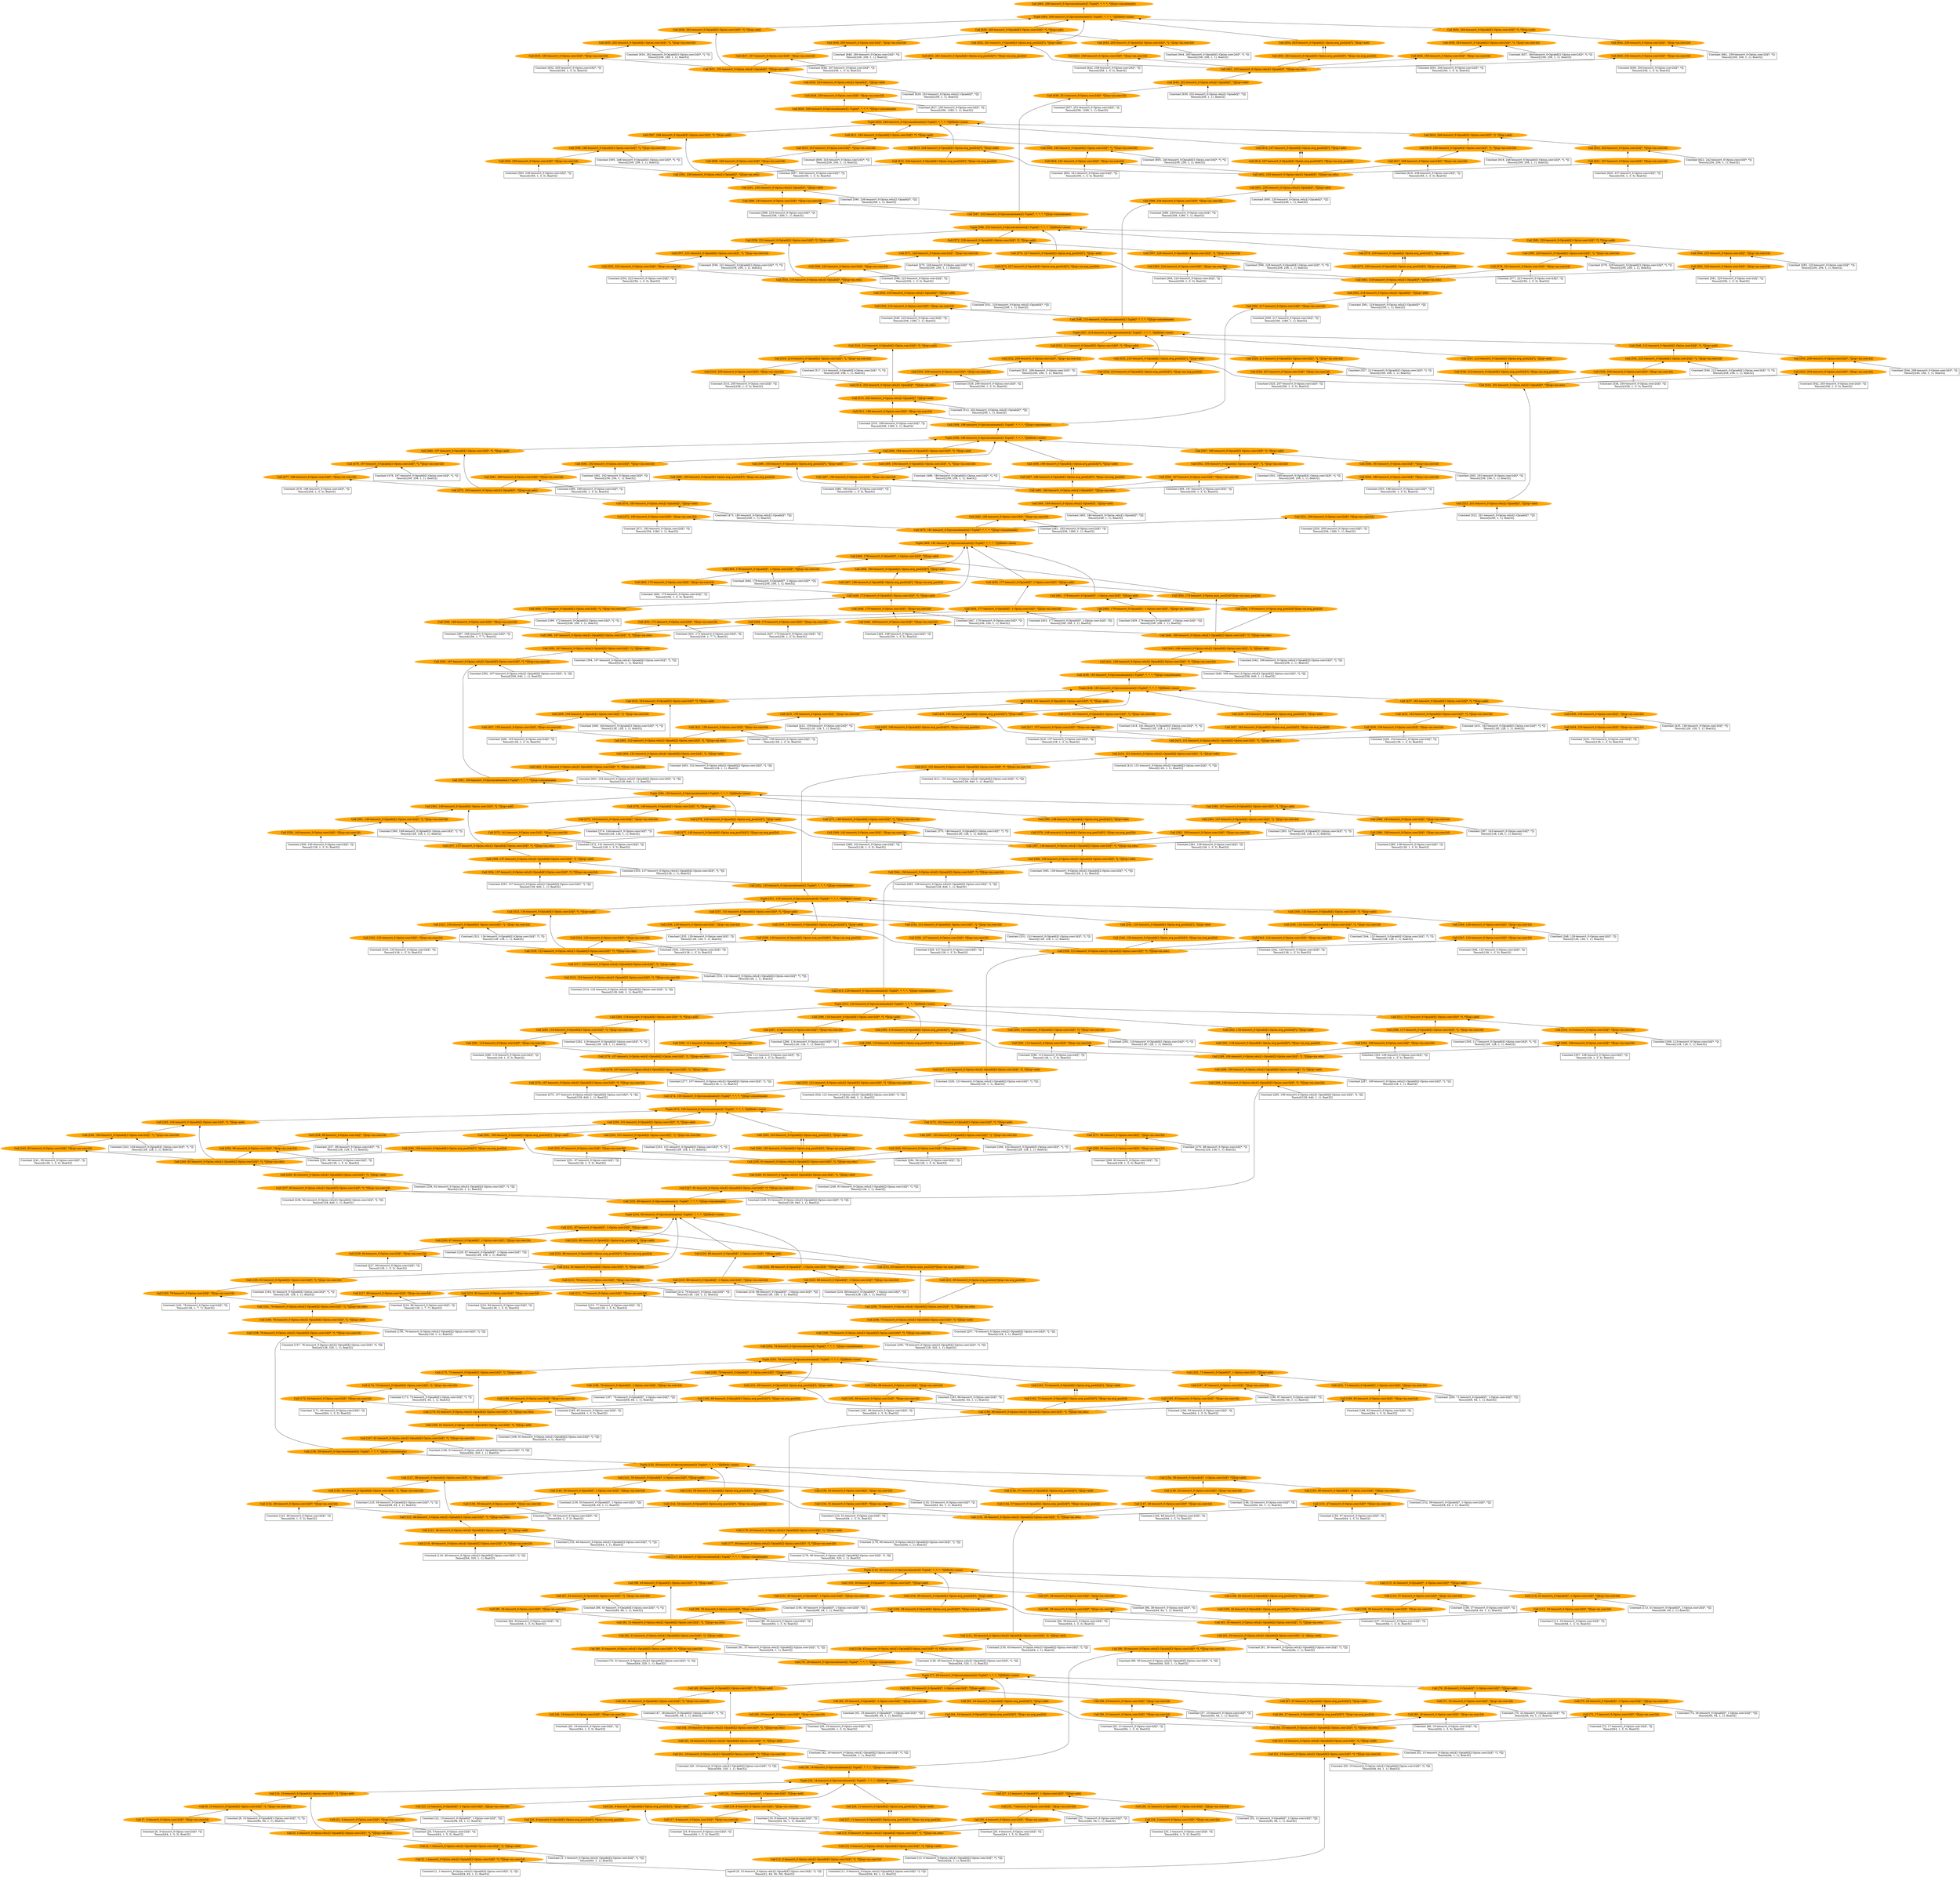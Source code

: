 digraph {
	rankdir=BT
	0 [label="input0 [0, 15-tensorrt_0-Op(nn.relu)[1-Op(add)[2-Op(nn.conv2d)[*, *], *]]]:
Tensor[(1, 64, 56, 56), float32]" shape=rectangle]
	1 [label="Constant [1, 1-tensorrt_0-Op(nn.relu)[1-Op(add)[2-Op(nn.conv2d)[*, *], *]]]:
Tensor[(64, 64, 1, 1), float32]" shape=rectangle]
	2 [label="Call [2, 1-tensorrt_0-Op(nn.relu)[1-Op(add)[2-Op(nn.conv2d)[*, *], *]]](op=nn.conv2d)" color=orange shape=ellipse style=filled]
	0 -> 2
	1 -> 2
	3 [label="Constant [3, 1-tensorrt_0-Op(nn.relu)[1-Op(add)[2-Op(nn.conv2d)[*, *], *]]]:
Tensor[(64, 1, 1), float32]" shape=rectangle]
	4 [label="Call [4, 1-tensorrt_0-Op(nn.relu)[1-Op(add)[2-Op(nn.conv2d)[*, *], *]]](op=add)" color=orange shape=ellipse style=filled]
	2 -> 4
	3 -> 4
	5 [label="Call [5, 1-tensorrt_0-Op(nn.relu)[1-Op(add)[2-Op(nn.conv2d)[*, *], *]]](op=nn.relu)" color=orange shape=ellipse style=filled]
	4 -> 5
	6 [label="Constant [6, 3-tensorrt_0-Op(nn.conv2d)[*, *]]:
Tensor[(64, 1, 3, 3), float32]" shape=rectangle]
	7 [label="Call [7, 3-tensorrt_0-Op(nn.conv2d)[*, *]](op=nn.conv2d)" color=orange shape=ellipse style=filled]
	5 -> 7
	6 -> 7
	8 [label="Constant [8, 10-tensorrt_0-Op(add)[1-Op(nn.conv2d)[*, *], *]]:
Tensor[(64, 64, 1, 1), float32]" shape=rectangle]
	9 [label="Call [9, 10-tensorrt_0-Op(add)[1-Op(nn.conv2d)[*, *], *]](op=nn.conv2d)" color=orange shape=ellipse style=filled]
	7 -> 9
	8 -> 9
	10 [label="Call [10, 10-tensorrt_0-Op(add)[1-Op(nn.conv2d)[*, *], *]](op=add)" color=orange shape=ellipse style=filled]
	9 -> 10
	5 -> 10
	11 [label="Constant [11, 0-tensorrt_0-Op(nn.relu)[1-Op(add)[2-Op(nn.conv2d)[*, *], *]]]:
Tensor[(64, 64, 1, 1), float32]" shape=rectangle]
	12 [label="Call [12, 0-tensorrt_0-Op(nn.relu)[1-Op(add)[2-Op(nn.conv2d)[*, *], *]]](op=nn.conv2d)" color=orange shape=ellipse style=filled]
	0 -> 12
	11 -> 12
	13 [label="Constant [13, 0-tensorrt_0-Op(nn.relu)[1-Op(add)[2-Op(nn.conv2d)[*, *], *]]]:
Tensor[(64, 1, 1), float32]" shape=rectangle]
	14 [label="Call [14, 0-tensorrt_0-Op(nn.relu)[1-Op(add)[2-Op(nn.conv2d)[*, *], *]]](op=add)" color=orange shape=ellipse style=filled]
	12 -> 14
	13 -> 14
	15 [label="Call [15, 0-tensorrt_0-Op(nn.relu)[1-Op(add)[2-Op(nn.conv2d)[*, *], *]]](op=nn.relu)" color=orange shape=ellipse style=filled]
	14 -> 15
	16 [label="Constant [16, 6-tensorrt_0-Op(nn.conv2d)[*, *]]:
Tensor[(64, 1, 3, 3), float32]" shape=rectangle]
	17 [label="Call [17, 6-tensorrt_0-Op(nn.conv2d)[*, *]](op=nn.conv2d)" color=orange shape=ellipse style=filled]
	15 -> 17
	16 -> 17
	18 [label="Constant [18, 8-tensorrt_0-Op(nn.conv2d)[*, *]]:
Tensor[(64, 64, 1, 1), float32]" shape=rectangle]
	19 [label="Call [19, 8-tensorrt_0-Op(nn.conv2d)[*, *]](op=nn.conv2d)" color=orange shape=ellipse style=filled]
	17 -> 19
	18 -> 19
	20 [label="Constant [20, 5-tensorrt_0-Op(nn.conv2d)[*, *]]:
Tensor[(64, 1, 3, 3), float32]" shape=rectangle]
	21 [label="Call [21, 5-tensorrt_0-Op(nn.conv2d)[*, *]](op=nn.conv2d)" color=orange shape=ellipse style=filled]
	5 -> 21
	20 -> 21
	22 [label="Constant [22, 13-tensorrt_0-Op(add)[*, 1-Op(nn.conv2d)[*, *]]]:
Tensor[(64, 64, 1, 1), float32]" shape=rectangle]
	23 [label="Call [23, 13-tensorrt_0-Op(add)[*, 1-Op(nn.conv2d)[*, *]]](op=nn.conv2d)" color=orange shape=ellipse style=filled]
	21 -> 23
	22 -> 23
	24 [label="Call [24, 13-tensorrt_0-Op(add)[*, 1-Op(nn.conv2d)[*, *]]](op=add)" color=orange shape=ellipse style=filled]
	19 -> 24
	23 -> 24
	25 [label="Call [25, 9-tensorrt_0-Op(add)[1-Op(nn.avg_pool2d)[*], *]](op=nn.avg_pool2d)" color=orange shape=ellipse style=filled]
	5 -> 25
	26 [label="Call [26, 9-tensorrt_0-Op(add)[1-Op(nn.avg_pool2d)[*], *]](op=add)" color=orange shape=ellipse style=filled]
	25 -> 26
	15 -> 26
	27 [label="Call [27, 11-tensorrt_0-Op(add)[1-Op(nn.avg_pool2d)[*], *]](op=nn.avg_pool2d)" color=orange shape=ellipse style=filled]
	15 -> 27
	28 [label="Call [28, 11-tensorrt_0-Op(add)[1-Op(nn.avg_pool2d)[*], *]](op=add)" color=orange shape=ellipse style=filled]
	27 -> 28
	27 -> 28
	29 [label="Constant [29, 4-tensorrt_0-Op(nn.conv2d)[*, *]]:
Tensor[(64, 1, 3, 3), float32]" shape=rectangle]
	30 [label="Call [30, 4-tensorrt_0-Op(nn.conv2d)[*, *]](op=nn.conv2d)" color=orange shape=ellipse style=filled]
	15 -> 30
	29 -> 30
	31 [label="Constant [31, 7-tensorrt_0-Op(nn.conv2d)[*, *]]:
Tensor[(64, 64, 1, 1), float32]" shape=rectangle]
	32 [label="Call [32, 7-tensorrt_0-Op(nn.conv2d)[*, *]](op=nn.conv2d)" color=orange shape=ellipse style=filled]
	30 -> 32
	31 -> 32
	33 [label="Constant [33, 2-tensorrt_0-Op(nn.conv2d)[*, *]]:
Tensor[(64, 1, 3, 3), float32]" shape=rectangle]
	34 [label="Call [34, 2-tensorrt_0-Op(nn.conv2d)[*, *]](op=nn.conv2d)" color=orange shape=ellipse style=filled]
	15 -> 34
	33 -> 34
	35 [label="Constant [35, 12-tensorrt_0-Op(add)[*, 1-Op(nn.conv2d)[*, *]]]:
Tensor[(64, 64, 1, 1), float32]" shape=rectangle]
	36 [label="Call [36, 12-tensorrt_0-Op(add)[*, 1-Op(nn.conv2d)[*, *]]](op=nn.conv2d)" color=orange shape=ellipse style=filled]
	34 -> 36
	35 -> 36
	37 [label="Call [37, 12-tensorrt_0-Op(add)[*, 1-Op(nn.conv2d)[*, *]]](op=add)" color=orange shape=ellipse style=filled]
	32 -> 37
	36 -> 37
	38 [label="Tuple [38, 14-tensorrt_0-Op(concatenate)[1-Tuple[*, *, *, *, *]]](fileds=none)" color=orange shape=ellipse style=filled]
	10 -> 38
	24 -> 38
	26 -> 38
	28 -> 38
	37 -> 38
	39 [label="Call [39, 14-tensorrt_0-Op(concatenate)[1-Tuple[*, *, *, *, *]]](op=concatenate)" color=orange shape=ellipse style=filled]
	38 -> 39
	40 [label="Constant [40, 16-tensorrt_0-Op(nn.relu)[1-Op(add)[2-Op(nn.conv2d)[*, *], *]]]:
Tensor[(64, 320, 1, 1), float32]" shape=rectangle]
	41 [label="Call [41, 16-tensorrt_0-Op(nn.relu)[1-Op(add)[2-Op(nn.conv2d)[*, *], *]]](op=nn.conv2d)" color=orange shape=ellipse style=filled]
	39 -> 41
	40 -> 41
	42 [label="Constant [42, 16-tensorrt_0-Op(nn.relu)[1-Op(add)[2-Op(nn.conv2d)[*, *], *]]]:
Tensor[(64, 1, 1), float32]" shape=rectangle]
	43 [label="Call [43, 16-tensorrt_0-Op(nn.relu)[1-Op(add)[2-Op(nn.conv2d)[*, *], *]]](op=add)" color=orange shape=ellipse style=filled]
	41 -> 43
	42 -> 43
	44 [label="Call [44, 16-tensorrt_0-Op(nn.relu)[1-Op(add)[2-Op(nn.conv2d)[*, *], *]]](op=nn.relu)" color=orange shape=ellipse style=filled]
	43 -> 44
	45 [label="Constant [45, 19-tensorrt_0-Op(nn.conv2d)[*, *]]:
Tensor[(64, 1, 3, 3), float32]" shape=rectangle]
	46 [label="Call [46, 19-tensorrt_0-Op(nn.conv2d)[*, *]](op=nn.conv2d)" color=orange shape=ellipse style=filled]
	44 -> 46
	45 -> 46
	47 [label="Constant [47, 28-tensorrt_0-Op(add)[1-Op(nn.conv2d)[*, *], *]]:
Tensor[(64, 64, 1, 1), float32]" shape=rectangle]
	48 [label="Call [48, 28-tensorrt_0-Op(add)[1-Op(nn.conv2d)[*, *], *]](op=nn.conv2d)" color=orange shape=ellipse style=filled]
	46 -> 48
	47 -> 48
	49 [label="Call [49, 28-tensorrt_0-Op(add)[1-Op(nn.conv2d)[*, *], *]](op=add)" color=orange shape=ellipse style=filled]
	48 -> 49
	44 -> 49
	50 [label="Constant [50, 15-tensorrt_0-Op(nn.relu)[1-Op(add)[2-Op(nn.conv2d)[*, *], *]]]:
Tensor[(64, 64, 1, 1), float32]" shape=rectangle]
	51 [label="Call [51, 15-tensorrt_0-Op(nn.relu)[1-Op(add)[2-Op(nn.conv2d)[*, *], *]]](op=nn.conv2d)" color=orange shape=ellipse style=filled]
	0 -> 51
	50 -> 51
	52 [label="Constant [52, 15-tensorrt_0-Op(nn.relu)[1-Op(add)[2-Op(nn.conv2d)[*, *], *]]]:
Tensor[(64, 1, 1), float32]" shape=rectangle]
	53 [label="Call [53, 15-tensorrt_0-Op(nn.relu)[1-Op(add)[2-Op(nn.conv2d)[*, *], *]]](op=add)" color=orange shape=ellipse style=filled]
	51 -> 53
	52 -> 53
	54 [label="Call [54, 15-tensorrt_0-Op(nn.relu)[1-Op(add)[2-Op(nn.conv2d)[*, *], *]]](op=nn.relu)" color=orange shape=ellipse style=filled]
	53 -> 54
	55 [label="Constant [55, 21-tensorrt_0-Op(nn.conv2d)[*, *]]:
Tensor[(64, 1, 3, 3), float32]" shape=rectangle]
	56 [label="Call [56, 21-tensorrt_0-Op(nn.conv2d)[*, *]](op=nn.conv2d)" color=orange shape=ellipse style=filled]
	54 -> 56
	55 -> 56
	57 [label="Constant [57, 23-tensorrt_0-Op(nn.conv2d)[*, *]]:
Tensor[(64, 64, 1, 1), float32]" shape=rectangle]
	58 [label="Call [58, 23-tensorrt_0-Op(nn.conv2d)[*, *]](op=nn.conv2d)" color=orange shape=ellipse style=filled]
	56 -> 58
	57 -> 58
	59 [label="Constant [59, 20-tensorrt_0-Op(nn.conv2d)[*, *]]:
Tensor[(64, 1, 3, 3), float32]" shape=rectangle]
	60 [label="Call [60, 20-tensorrt_0-Op(nn.conv2d)[*, *]](op=nn.conv2d)" color=orange shape=ellipse style=filled]
	44 -> 60
	59 -> 60
	61 [label="Constant [61, 25-tensorrt_0-Op(add)[*, 1-Op(nn.conv2d)[*, *]]]:
Tensor[(64, 64, 1, 1), float32]" shape=rectangle]
	62 [label="Call [62, 25-tensorrt_0-Op(add)[*, 1-Op(nn.conv2d)[*, *]]](op=nn.conv2d)" color=orange shape=ellipse style=filled]
	60 -> 62
	61 -> 62
	63 [label="Call [63, 25-tensorrt_0-Op(add)[*, 1-Op(nn.conv2d)[*, *]]](op=add)" color=orange shape=ellipse style=filled]
	58 -> 63
	62 -> 63
	64 [label="Call [64, 24-tensorrt_0-Op(add)[1-Op(nn.avg_pool2d)[*], *]](op=nn.avg_pool2d)" color=orange shape=ellipse style=filled]
	44 -> 64
	65 [label="Call [65, 24-tensorrt_0-Op(add)[1-Op(nn.avg_pool2d)[*], *]](op=add)" color=orange shape=ellipse style=filled]
	64 -> 65
	54 -> 65
	66 [label="Call [66, 27-tensorrt_0-Op(add)[1-Op(nn.avg_pool2d)[*], *]](op=nn.avg_pool2d)" color=orange shape=ellipse style=filled]
	54 -> 66
	67 [label="Call [67, 27-tensorrt_0-Op(add)[1-Op(nn.avg_pool2d)[*], *]](op=add)" color=orange shape=ellipse style=filled]
	66 -> 67
	66 -> 67
	68 [label="Constant [68, 18-tensorrt_0-Op(nn.conv2d)[*, *]]:
Tensor[(64, 1, 3, 3), float32]" shape=rectangle]
	69 [label="Call [69, 18-tensorrt_0-Op(nn.conv2d)[*, *]](op=nn.conv2d)" color=orange shape=ellipse style=filled]
	54 -> 69
	68 -> 69
	70 [label="Constant [70, 22-tensorrt_0-Op(nn.conv2d)[*, *]]:
Tensor[(64, 64, 1, 1), float32]" shape=rectangle]
	71 [label="Call [71, 22-tensorrt_0-Op(nn.conv2d)[*, *]](op=nn.conv2d)" color=orange shape=ellipse style=filled]
	69 -> 71
	70 -> 71
	72 [label="Constant [72, 17-tensorrt_0-Op(nn.conv2d)[*, *]]:
Tensor[(64, 1, 3, 3), float32]" shape=rectangle]
	73 [label="Call [73, 17-tensorrt_0-Op(nn.conv2d)[*, *]](op=nn.conv2d)" color=orange shape=ellipse style=filled]
	54 -> 73
	72 -> 73
	74 [label="Constant [74, 26-tensorrt_0-Op(add)[*, 1-Op(nn.conv2d)[*, *]]]:
Tensor[(64, 64, 1, 1), float32]" shape=rectangle]
	75 [label="Call [75, 26-tensorrt_0-Op(add)[*, 1-Op(nn.conv2d)[*, *]]](op=nn.conv2d)" color=orange shape=ellipse style=filled]
	73 -> 75
	74 -> 75
	76 [label="Call [76, 26-tensorrt_0-Op(add)[*, 1-Op(nn.conv2d)[*, *]]](op=add)" color=orange shape=ellipse style=filled]
	71 -> 76
	75 -> 76
	77 [label="Tuple [77, 29-tensorrt_0-Op(concatenate)[1-Tuple[*, *, *, *, *]]](fileds=none)" color=orange shape=ellipse style=filled]
	49 -> 77
	63 -> 77
	65 -> 77
	67 -> 77
	76 -> 77
	78 [label="Call [78, 29-tensorrt_0-Op(concatenate)[1-Tuple[*, *, *, *, *]]](op=concatenate)" color=orange shape=ellipse style=filled]
	77 -> 78
	79 [label="Constant [79, 31-tensorrt_0-Op(nn.relu)[1-Op(add)[2-Op(nn.conv2d)[*, *], *]]]:
Tensor[(64, 320, 1, 1), float32]" shape=rectangle]
	80 [label="Call [80, 31-tensorrt_0-Op(nn.relu)[1-Op(add)[2-Op(nn.conv2d)[*, *], *]]](op=nn.conv2d)" color=orange shape=ellipse style=filled]
	78 -> 80
	79 -> 80
	81 [label="Constant [81, 31-tensorrt_0-Op(nn.relu)[1-Op(add)[2-Op(nn.conv2d)[*, *], *]]]:
Tensor[(64, 1, 1), float32]" shape=rectangle]
	82 [label="Call [82, 31-tensorrt_0-Op(nn.relu)[1-Op(add)[2-Op(nn.conv2d)[*, *], *]]](op=add)" color=orange shape=ellipse style=filled]
	80 -> 82
	81 -> 82
	83 [label="Call [83, 31-tensorrt_0-Op(nn.relu)[1-Op(add)[2-Op(nn.conv2d)[*, *], *]]](op=nn.relu)" color=orange shape=ellipse style=filled]
	82 -> 83
	84 [label="Constant [84, 34-tensorrt_0-Op(nn.conv2d)[*, *]]:
Tensor[(64, 1, 3, 3), float32]" shape=rectangle]
	85 [label="Call [85, 34-tensorrt_0-Op(nn.conv2d)[*, *]](op=nn.conv2d)" color=orange shape=ellipse style=filled]
	83 -> 85
	84 -> 85
	86 [label="Constant [86, 43-tensorrt_0-Op(add)[1-Op(nn.conv2d)[*, *], *]]:
Tensor[(64, 64, 1, 1), float32]" shape=rectangle]
	87 [label="Call [87, 43-tensorrt_0-Op(add)[1-Op(nn.conv2d)[*, *], *]](op=nn.conv2d)" color=orange shape=ellipse style=filled]
	85 -> 87
	86 -> 87
	88 [label="Call [88, 43-tensorrt_0-Op(add)[1-Op(nn.conv2d)[*, *], *]](op=add)" color=orange shape=ellipse style=filled]
	87 -> 88
	83 -> 88
	89 [label="Constant [89, 30-tensorrt_0-Op(nn.relu)[1-Op(add)[2-Op(nn.conv2d)[*, *], *]]]:
Tensor[(64, 320, 1, 1), float32]" shape=rectangle]
	90 [label="Call [90, 30-tensorrt_0-Op(nn.relu)[1-Op(add)[2-Op(nn.conv2d)[*, *], *]]](op=nn.conv2d)" color=orange shape=ellipse style=filled]
	39 -> 90
	89 -> 90
	91 [label="Constant [91, 30-tensorrt_0-Op(nn.relu)[1-Op(add)[2-Op(nn.conv2d)[*, *], *]]]:
Tensor[(64, 1, 1), float32]" shape=rectangle]
	92 [label="Call [92, 30-tensorrt_0-Op(nn.relu)[1-Op(add)[2-Op(nn.conv2d)[*, *], *]]](op=add)" color=orange shape=ellipse style=filled]
	90 -> 92
	91 -> 92
	93 [label="Call [93, 30-tensorrt_0-Op(nn.relu)[1-Op(add)[2-Op(nn.conv2d)[*, *], *]]](op=nn.relu)" color=orange shape=ellipse style=filled]
	92 -> 93
	94 [label="Constant [94, 36-tensorrt_0-Op(nn.conv2d)[*, *]]:
Tensor[(64, 1, 3, 3), float32]" shape=rectangle]
	95 [label="Call [95, 36-tensorrt_0-Op(nn.conv2d)[*, *]](op=nn.conv2d)" color=orange shape=ellipse style=filled]
	93 -> 95
	94 -> 95
	96 [label="Constant [96, 38-tensorrt_0-Op(nn.conv2d)[*, *]]:
Tensor[(64, 64, 1, 1), float32]" shape=rectangle]
	97 [label="Call [97, 38-tensorrt_0-Op(nn.conv2d)[*, *]](op=nn.conv2d)" color=orange shape=ellipse style=filled]
	95 -> 97
	96 -> 97
	98 [label="Constant [98, 35-tensorrt_0-Op(nn.conv2d)[*, *]]:
Tensor[(64, 1, 3, 3), float32]" shape=rectangle]
	99 [label="Call [99, 35-tensorrt_0-Op(nn.conv2d)[*, *]](op=nn.conv2d)" color=orange shape=ellipse style=filled]
	83 -> 99
	98 -> 99
	100 [label="Constant [100, 40-tensorrt_0-Op(add)[*, 1-Op(nn.conv2d)[*, *]]]:
Tensor[(64, 64, 1, 1), float32]" shape=rectangle]
	101 [label="Call [101, 40-tensorrt_0-Op(add)[*, 1-Op(nn.conv2d)[*, *]]](op=nn.conv2d)" color=orange shape=ellipse style=filled]
	99 -> 101
	100 -> 101
	102 [label="Call [102, 40-tensorrt_0-Op(add)[*, 1-Op(nn.conv2d)[*, *]]](op=add)" color=orange shape=ellipse style=filled]
	97 -> 102
	101 -> 102
	103 [label="Call [103, 39-tensorrt_0-Op(add)[1-Op(nn.avg_pool2d)[*], *]](op=nn.avg_pool2d)" color=orange shape=ellipse style=filled]
	83 -> 103
	104 [label="Call [104, 39-tensorrt_0-Op(add)[1-Op(nn.avg_pool2d)[*], *]](op=add)" color=orange shape=ellipse style=filled]
	103 -> 104
	93 -> 104
	105 [label="Call [105, 42-tensorrt_0-Op(add)[1-Op(nn.avg_pool2d)[*], *]](op=nn.avg_pool2d)" color=orange shape=ellipse style=filled]
	93 -> 105
	106 [label="Call [106, 42-tensorrt_0-Op(add)[1-Op(nn.avg_pool2d)[*], *]](op=add)" color=orange shape=ellipse style=filled]
	105 -> 106
	105 -> 106
	107 [label="Constant [107, 33-tensorrt_0-Op(nn.conv2d)[*, *]]:
Tensor[(64, 1, 3, 3), float32]" shape=rectangle]
	108 [label="Call [108, 33-tensorrt_0-Op(nn.conv2d)[*, *]](op=nn.conv2d)" color=orange shape=ellipse style=filled]
	93 -> 108
	107 -> 108
	109 [label="Constant [109, 37-tensorrt_0-Op(nn.conv2d)[*, *]]:
Tensor[(64, 64, 1, 1), float32]" shape=rectangle]
	110 [label="Call [110, 37-tensorrt_0-Op(nn.conv2d)[*, *]](op=nn.conv2d)" color=orange shape=ellipse style=filled]
	108 -> 110
	109 -> 110
	111 [label="Constant [111, 32-tensorrt_0-Op(nn.conv2d)[*, *]]:
Tensor[(64, 1, 3, 3), float32]" shape=rectangle]
	112 [label="Call [112, 32-tensorrt_0-Op(nn.conv2d)[*, *]](op=nn.conv2d)" color=orange shape=ellipse style=filled]
	93 -> 112
	111 -> 112
	113 [label="Constant [113, 41-tensorrt_0-Op(add)[*, 1-Op(nn.conv2d)[*, *]]]:
Tensor[(64, 64, 1, 1), float32]" shape=rectangle]
	114 [label="Call [114, 41-tensorrt_0-Op(add)[*, 1-Op(nn.conv2d)[*, *]]](op=nn.conv2d)" color=orange shape=ellipse style=filled]
	112 -> 114
	113 -> 114
	115 [label="Call [115, 41-tensorrt_0-Op(add)[*, 1-Op(nn.conv2d)[*, *]]](op=add)" color=orange shape=ellipse style=filled]
	110 -> 115
	114 -> 115
	116 [label="Tuple [116, 44-tensorrt_0-Op(concatenate)[1-Tuple[*, *, *, *, *]]](fileds=none)" color=orange shape=ellipse style=filled]
	88 -> 116
	102 -> 116
	104 -> 116
	106 -> 116
	115 -> 116
	117 [label="Call [117, 44-tensorrt_0-Op(concatenate)[1-Tuple[*, *, *, *, *]]](op=concatenate)" color=orange shape=ellipse style=filled]
	116 -> 117
	118 [label="Constant [118, 46-tensorrt_0-Op(nn.relu)[1-Op(add)[2-Op(nn.conv2d)[*, *], *]]]:
Tensor[(64, 320, 1, 1), float32]" shape=rectangle]
	119 [label="Call [119, 46-tensorrt_0-Op(nn.relu)[1-Op(add)[2-Op(nn.conv2d)[*, *], *]]](op=nn.conv2d)" color=orange shape=ellipse style=filled]
	117 -> 119
	118 -> 119
	120 [label="Constant [120, 46-tensorrt_0-Op(nn.relu)[1-Op(add)[2-Op(nn.conv2d)[*, *], *]]]:
Tensor[(64, 1, 1), float32]" shape=rectangle]
	121 [label="Call [121, 46-tensorrt_0-Op(nn.relu)[1-Op(add)[2-Op(nn.conv2d)[*, *], *]]](op=add)" color=orange shape=ellipse style=filled]
	119 -> 121
	120 -> 121
	122 [label="Call [122, 46-tensorrt_0-Op(nn.relu)[1-Op(add)[2-Op(nn.conv2d)[*, *], *]]](op=nn.relu)" color=orange shape=ellipse style=filled]
	121 -> 122
	123 [label="Constant [123, 49-tensorrt_0-Op(nn.conv2d)[*, *]]:
Tensor[(64, 1, 3, 3), float32]" shape=rectangle]
	124 [label="Call [124, 49-tensorrt_0-Op(nn.conv2d)[*, *]](op=nn.conv2d)" color=orange shape=ellipse style=filled]
	122 -> 124
	123 -> 124
	125 [label="Constant [125, 58-tensorrt_0-Op(add)[1-Op(nn.conv2d)[*, *], *]]:
Tensor[(64, 64, 1, 1), float32]" shape=rectangle]
	126 [label="Call [126, 58-tensorrt_0-Op(add)[1-Op(nn.conv2d)[*, *], *]](op=nn.conv2d)" color=orange shape=ellipse style=filled]
	124 -> 126
	125 -> 126
	127 [label="Call [127, 58-tensorrt_0-Op(add)[1-Op(nn.conv2d)[*, *], *]](op=add)" color=orange shape=ellipse style=filled]
	126 -> 127
	122 -> 127
	128 [label="Constant [128, 45-tensorrt_0-Op(nn.relu)[1-Op(add)[2-Op(nn.conv2d)[*, *], *]]]:
Tensor[(64, 320, 1, 1), float32]" shape=rectangle]
	129 [label="Call [129, 45-tensorrt_0-Op(nn.relu)[1-Op(add)[2-Op(nn.conv2d)[*, *], *]]](op=nn.conv2d)" color=orange shape=ellipse style=filled]
	78 -> 129
	128 -> 129
	130 [label="Constant [130, 45-tensorrt_0-Op(nn.relu)[1-Op(add)[2-Op(nn.conv2d)[*, *], *]]]:
Tensor[(64, 1, 1), float32]" shape=rectangle]
	131 [label="Call [131, 45-tensorrt_0-Op(nn.relu)[1-Op(add)[2-Op(nn.conv2d)[*, *], *]]](op=add)" color=orange shape=ellipse style=filled]
	129 -> 131
	130 -> 131
	132 [label="Call [132, 45-tensorrt_0-Op(nn.relu)[1-Op(add)[2-Op(nn.conv2d)[*, *], *]]](op=nn.relu)" color=orange shape=ellipse style=filled]
	131 -> 132
	133 [label="Constant [133, 51-tensorrt_0-Op(nn.conv2d)[*, *]]:
Tensor[(64, 1, 3, 3), float32]" shape=rectangle]
	134 [label="Call [134, 51-tensorrt_0-Op(nn.conv2d)[*, *]](op=nn.conv2d)" color=orange shape=ellipse style=filled]
	132 -> 134
	133 -> 134
	135 [label="Constant [135, 53-tensorrt_0-Op(nn.conv2d)[*, *]]:
Tensor[(64, 64, 1, 1), float32]" shape=rectangle]
	136 [label="Call [136, 53-tensorrt_0-Op(nn.conv2d)[*, *]](op=nn.conv2d)" color=orange shape=ellipse style=filled]
	134 -> 136
	135 -> 136
	137 [label="Constant [137, 50-tensorrt_0-Op(nn.conv2d)[*, *]]:
Tensor[(64, 1, 3, 3), float32]" shape=rectangle]
	138 [label="Call [138, 50-tensorrt_0-Op(nn.conv2d)[*, *]](op=nn.conv2d)" color=orange shape=ellipse style=filled]
	122 -> 138
	137 -> 138
	139 [label="Constant [139, 55-tensorrt_0-Op(add)[*, 1-Op(nn.conv2d)[*, *]]]:
Tensor[(64, 64, 1, 1), float32]" shape=rectangle]
	140 [label="Call [140, 55-tensorrt_0-Op(add)[*, 1-Op(nn.conv2d)[*, *]]](op=nn.conv2d)" color=orange shape=ellipse style=filled]
	138 -> 140
	139 -> 140
	141 [label="Call [141, 55-tensorrt_0-Op(add)[*, 1-Op(nn.conv2d)[*, *]]](op=add)" color=orange shape=ellipse style=filled]
	136 -> 141
	140 -> 141
	142 [label="Call [142, 54-tensorrt_0-Op(add)[1-Op(nn.avg_pool2d)[*], *]](op=nn.avg_pool2d)" color=orange shape=ellipse style=filled]
	122 -> 142
	143 [label="Call [143, 54-tensorrt_0-Op(add)[1-Op(nn.avg_pool2d)[*], *]](op=add)" color=orange shape=ellipse style=filled]
	142 -> 143
	132 -> 143
	144 [label="Call [144, 57-tensorrt_0-Op(add)[1-Op(nn.avg_pool2d)[*], *]](op=nn.avg_pool2d)" color=orange shape=ellipse style=filled]
	132 -> 144
	145 [label="Call [145, 57-tensorrt_0-Op(add)[1-Op(nn.avg_pool2d)[*], *]](op=add)" color=orange shape=ellipse style=filled]
	144 -> 145
	144 -> 145
	146 [label="Constant [146, 48-tensorrt_0-Op(nn.conv2d)[*, *]]:
Tensor[(64, 1, 3, 3), float32]" shape=rectangle]
	147 [label="Call [147, 48-tensorrt_0-Op(nn.conv2d)[*, *]](op=nn.conv2d)" color=orange shape=ellipse style=filled]
	132 -> 147
	146 -> 147
	148 [label="Constant [148, 52-tensorrt_0-Op(nn.conv2d)[*, *]]:
Tensor[(64, 64, 1, 1), float32]" shape=rectangle]
	149 [label="Call [149, 52-tensorrt_0-Op(nn.conv2d)[*, *]](op=nn.conv2d)" color=orange shape=ellipse style=filled]
	147 -> 149
	148 -> 149
	150 [label="Constant [150, 47-tensorrt_0-Op(nn.conv2d)[*, *]]:
Tensor[(64, 1, 3, 3), float32]" shape=rectangle]
	151 [label="Call [151, 47-tensorrt_0-Op(nn.conv2d)[*, *]](op=nn.conv2d)" color=orange shape=ellipse style=filled]
	132 -> 151
	150 -> 151
	152 [label="Constant [152, 56-tensorrt_0-Op(add)[*, 1-Op(nn.conv2d)[*, *]]]:
Tensor[(64, 64, 1, 1), float32]" shape=rectangle]
	153 [label="Call [153, 56-tensorrt_0-Op(add)[*, 1-Op(nn.conv2d)[*, *]]](op=nn.conv2d)" color=orange shape=ellipse style=filled]
	151 -> 153
	152 -> 153
	154 [label="Call [154, 56-tensorrt_0-Op(add)[*, 1-Op(nn.conv2d)[*, *]]](op=add)" color=orange shape=ellipse style=filled]
	149 -> 154
	153 -> 154
	155 [label="Tuple [155, 59-tensorrt_0-Op(concatenate)[1-Tuple[*, *, *, *, *]]](fileds=none)" color=orange shape=ellipse style=filled]
	127 -> 155
	141 -> 155
	143 -> 155
	145 -> 155
	154 -> 155
	156 [label="Call [156, 59-tensorrt_0-Op(concatenate)[1-Tuple[*, *, *, *, *]]](op=concatenate)" color=orange shape=ellipse style=filled]
	155 -> 156
	157 [label="Constant [157, 76-tensorrt_0-Op(nn.relu)[1-Op(add)[2-Op(nn.conv2d)[*, *], *]]]:
Tensor[(128, 320, 1, 1), float32]" shape=rectangle]
	158 [label="Call [158, 76-tensorrt_0-Op(nn.relu)[1-Op(add)[2-Op(nn.conv2d)[*, *], *]]](op=nn.conv2d)" color=orange shape=ellipse style=filled]
	156 -> 158
	157 -> 158
	159 [label="Constant [159, 76-tensorrt_0-Op(nn.relu)[1-Op(add)[2-Op(nn.conv2d)[*, *], *]]]:
Tensor[(128, 1, 1), float32]" shape=rectangle]
	160 [label="Call [160, 76-tensorrt_0-Op(nn.relu)[1-Op(add)[2-Op(nn.conv2d)[*, *], *]]](op=add)" color=orange shape=ellipse style=filled]
	158 -> 160
	159 -> 160
	161 [label="Call [161, 76-tensorrt_0-Op(nn.relu)[1-Op(add)[2-Op(nn.conv2d)[*, *], *]]](op=nn.relu)" color=orange shape=ellipse style=filled]
	160 -> 161
	162 [label="Constant [162, 78-tensorrt_0-Op(nn.conv2d)[*, *]]:
Tensor[(128, 1, 7, 7), float32]" shape=rectangle]
	163 [label="Call [163, 78-tensorrt_0-Op(nn.conv2d)[*, *]](op=nn.conv2d)" color=orange shape=ellipse style=filled]
	161 -> 163
	162 -> 163
	164 [label="Constant [164, 81-tensorrt_0-Op(add)[1-Op(nn.conv2d)[*, *], *]]:
Tensor[(128, 128, 1, 1), float32]" shape=rectangle]
	165 [label="Call [165, 81-tensorrt_0-Op(add)[1-Op(nn.conv2d)[*, *], *]](op=nn.conv2d)" color=orange shape=ellipse style=filled]
	163 -> 165
	164 -> 165
	166 [label="Constant [166, 61-tensorrt_0-Op(nn.relu)[1-Op(add)[2-Op(nn.conv2d)[*, *], *]]]:
Tensor[(64, 320, 1, 1), float32]" shape=rectangle]
	167 [label="Call [167, 61-tensorrt_0-Op(nn.relu)[1-Op(add)[2-Op(nn.conv2d)[*, *], *]]](op=nn.conv2d)" color=orange shape=ellipse style=filled]
	156 -> 167
	166 -> 167
	168 [label="Constant [168, 61-tensorrt_0-Op(nn.relu)[1-Op(add)[2-Op(nn.conv2d)[*, *], *]]]:
Tensor[(64, 1, 1), float32]" shape=rectangle]
	169 [label="Call [169, 61-tensorrt_0-Op(nn.relu)[1-Op(add)[2-Op(nn.conv2d)[*, *], *]]](op=add)" color=orange shape=ellipse style=filled]
	167 -> 169
	168 -> 169
	170 [label="Call [170, 61-tensorrt_0-Op(nn.relu)[1-Op(add)[2-Op(nn.conv2d)[*, *], *]]](op=nn.relu)" color=orange shape=ellipse style=filled]
	169 -> 170
	171 [label="Constant [171, 64-tensorrt_0-Op(nn.conv2d)[*, *]]:
Tensor[(64, 1, 3, 3), float32]" shape=rectangle]
	172 [label="Call [172, 64-tensorrt_0-Op(nn.conv2d)[*, *]](op=nn.conv2d)" color=orange shape=ellipse style=filled]
	170 -> 172
	171 -> 172
	173 [label="Constant [173, 73-tensorrt_0-Op(add)[1-Op(nn.conv2d)[*, *], *]]:
Tensor[(64, 64, 1, 1), float32]" shape=rectangle]
	174 [label="Call [174, 73-tensorrt_0-Op(add)[1-Op(nn.conv2d)[*, *], *]](op=nn.conv2d)" color=orange shape=ellipse style=filled]
	172 -> 174
	173 -> 174
	175 [label="Call [175, 73-tensorrt_0-Op(add)[1-Op(nn.conv2d)[*, *], *]](op=add)" color=orange shape=ellipse style=filled]
	174 -> 175
	170 -> 175
	176 [label="Constant [176, 60-tensorrt_0-Op(nn.relu)[1-Op(add)[2-Op(nn.conv2d)[*, *], *]]]:
Tensor[(64, 320, 1, 1), float32]" shape=rectangle]
	177 [label="Call [177, 60-tensorrt_0-Op(nn.relu)[1-Op(add)[2-Op(nn.conv2d)[*, *], *]]](op=nn.conv2d)" color=orange shape=ellipse style=filled]
	117 -> 177
	176 -> 177
	178 [label="Constant [178, 60-tensorrt_0-Op(nn.relu)[1-Op(add)[2-Op(nn.conv2d)[*, *], *]]]:
Tensor[(64, 1, 1), float32]" shape=rectangle]
	179 [label="Call [179, 60-tensorrt_0-Op(nn.relu)[1-Op(add)[2-Op(nn.conv2d)[*, *], *]]](op=add)" color=orange shape=ellipse style=filled]
	177 -> 179
	178 -> 179
	180 [label="Call [180, 60-tensorrt_0-Op(nn.relu)[1-Op(add)[2-Op(nn.conv2d)[*, *], *]]](op=nn.relu)" color=orange shape=ellipse style=filled]
	179 -> 180
	181 [label="Constant [181, 66-tensorrt_0-Op(nn.conv2d)[*, *]]:
Tensor[(64, 1, 3, 3), float32]" shape=rectangle]
	182 [label="Call [182, 66-tensorrt_0-Op(nn.conv2d)[*, *]](op=nn.conv2d)" color=orange shape=ellipse style=filled]
	180 -> 182
	181 -> 182
	183 [label="Constant [183, 68-tensorrt_0-Op(nn.conv2d)[*, *]]:
Tensor[(64, 64, 1, 1), float32]" shape=rectangle]
	184 [label="Call [184, 68-tensorrt_0-Op(nn.conv2d)[*, *]](op=nn.conv2d)" color=orange shape=ellipse style=filled]
	182 -> 184
	183 -> 184
	185 [label="Constant [185, 65-tensorrt_0-Op(nn.conv2d)[*, *]]:
Tensor[(64, 1, 3, 3), float32]" shape=rectangle]
	186 [label="Call [186, 65-tensorrt_0-Op(nn.conv2d)[*, *]](op=nn.conv2d)" color=orange shape=ellipse style=filled]
	170 -> 186
	185 -> 186
	187 [label="Constant [187, 70-tensorrt_0-Op(add)[*, 1-Op(nn.conv2d)[*, *]]]:
Tensor[(64, 64, 1, 1), float32]" shape=rectangle]
	188 [label="Call [188, 70-tensorrt_0-Op(add)[*, 1-Op(nn.conv2d)[*, *]]](op=nn.conv2d)" color=orange shape=ellipse style=filled]
	186 -> 188
	187 -> 188
	189 [label="Call [189, 70-tensorrt_0-Op(add)[*, 1-Op(nn.conv2d)[*, *]]](op=add)" color=orange shape=ellipse style=filled]
	184 -> 189
	188 -> 189
	190 [label="Call [190, 69-tensorrt_0-Op(add)[1-Op(nn.avg_pool2d)[*], *]](op=nn.avg_pool2d)" color=orange shape=ellipse style=filled]
	170 -> 190
	191 [label="Call [191, 69-tensorrt_0-Op(add)[1-Op(nn.avg_pool2d)[*], *]](op=add)" color=orange shape=ellipse style=filled]
	190 -> 191
	180 -> 191
	192 [label="Call [192, 72-tensorrt_0-Op(add)[1-Op(nn.avg_pool2d)[*], *]](op=nn.avg_pool2d)" color=orange shape=ellipse style=filled]
	180 -> 192
	193 [label="Call [193, 72-tensorrt_0-Op(add)[1-Op(nn.avg_pool2d)[*], *]](op=add)" color=orange shape=ellipse style=filled]
	192 -> 193
	192 -> 193
	194 [label="Constant [194, 63-tensorrt_0-Op(nn.conv2d)[*, *]]:
Tensor[(64, 1, 3, 3), float32]" shape=rectangle]
	195 [label="Call [195, 63-tensorrt_0-Op(nn.conv2d)[*, *]](op=nn.conv2d)" color=orange shape=ellipse style=filled]
	180 -> 195
	194 -> 195
	196 [label="Constant [196, 67-tensorrt_0-Op(nn.conv2d)[*, *]]:
Tensor[(64, 64, 1, 1), float32]" shape=rectangle]
	197 [label="Call [197, 67-tensorrt_0-Op(nn.conv2d)[*, *]](op=nn.conv2d)" color=orange shape=ellipse style=filled]
	195 -> 197
	196 -> 197
	198 [label="Constant [198, 62-tensorrt_0-Op(nn.conv2d)[*, *]]:
Tensor[(64, 1, 3, 3), float32]" shape=rectangle]
	199 [label="Call [199, 62-tensorrt_0-Op(nn.conv2d)[*, *]](op=nn.conv2d)" color=orange shape=ellipse style=filled]
	180 -> 199
	198 -> 199
	200 [label="Constant [200, 71-tensorrt_0-Op(add)[*, 1-Op(nn.conv2d)[*, *]]]:
Tensor[(64, 64, 1, 1), float32]" shape=rectangle]
	201 [label="Call [201, 71-tensorrt_0-Op(add)[*, 1-Op(nn.conv2d)[*, *]]](op=nn.conv2d)" color=orange shape=ellipse style=filled]
	199 -> 201
	200 -> 201
	202 [label="Call [202, 71-tensorrt_0-Op(add)[*, 1-Op(nn.conv2d)[*, *]]](op=add)" color=orange shape=ellipse style=filled]
	197 -> 202
	201 -> 202
	203 [label="Tuple [203, 74-tensorrt_0-Op(concatenate)[1-Tuple[*, *, *, *, *]]](fileds=none)" color=orange shape=ellipse style=filled]
	175 -> 203
	189 -> 203
	191 -> 203
	193 -> 203
	202 -> 203
	204 [label="Call [204, 74-tensorrt_0-Op(concatenate)[1-Tuple[*, *, *, *, *]]](op=concatenate)" color=orange shape=ellipse style=filled]
	203 -> 204
	205 [label="Constant [205, 75-tensorrt_0-Op(nn.relu)[1-Op(add)[2-Op(nn.conv2d)[*, *], *]]]:
Tensor[(128, 320, 1, 1), float32]" shape=rectangle]
	206 [label="Call [206, 75-tensorrt_0-Op(nn.relu)[1-Op(add)[2-Op(nn.conv2d)[*, *], *]]](op=nn.conv2d)" color=orange shape=ellipse style=filled]
	204 -> 206
	205 -> 206
	207 [label="Constant [207, 75-tensorrt_0-Op(nn.relu)[1-Op(add)[2-Op(nn.conv2d)[*, *], *]]]:
Tensor[(128, 1, 1), float32]" shape=rectangle]
	208 [label="Call [208, 75-tensorrt_0-Op(nn.relu)[1-Op(add)[2-Op(nn.conv2d)[*, *], *]]](op=add)" color=orange shape=ellipse style=filled]
	206 -> 208
	207 -> 208
	209 [label="Call [209, 75-tensorrt_0-Op(nn.relu)[1-Op(add)[2-Op(nn.conv2d)[*, *], *]]](op=nn.relu)" color=orange shape=ellipse style=filled]
	208 -> 209
	210 [label="Constant [210, 77-tensorrt_0-Op(nn.conv2d)[*, *]]:
Tensor[(128, 1, 5, 5), float32]" shape=rectangle]
	211 [label="Call [211, 77-tensorrt_0-Op(nn.conv2d)[*, *]](op=nn.conv2d)" color=orange shape=ellipse style=filled]
	209 -> 211
	210 -> 211
	212 [label="Constant [212, 79-tensorrt_0-Op(nn.conv2d)[*, *]]:
Tensor[(128, 128, 1, 1), float32]" shape=rectangle]
	213 [label="Call [213, 79-tensorrt_0-Op(nn.conv2d)[*, *]](op=nn.conv2d)" color=orange shape=ellipse style=filled]
	211 -> 213
	212 -> 213
	214 [label="Call [214, 81-tensorrt_0-Op(add)[1-Op(nn.conv2d)[*, *], *]](op=add)" color=orange shape=ellipse style=filled]
	165 -> 214
	213 -> 214
	215 [label="Call [215, 83-tensorrt_0-Op(nn.max_pool2d)[*]](op=nn.max_pool2d)" color=orange shape=ellipse style=filled]
	209 -> 215
	216 [label="Constant [216, 80-tensorrt_0-Op(nn.conv2d)[*, *]]:
Tensor[(128, 1, 7, 7), float32]" shape=rectangle]
	217 [label="Call [217, 80-tensorrt_0-Op(nn.conv2d)[*, *]](op=nn.conv2d)" color=orange shape=ellipse style=filled]
	161 -> 217
	216 -> 217
	218 [label="Constant [218, 86-tensorrt_0-Op(add)[*, 1-Op(nn.conv2d)[*, *]]]:
Tensor[(128, 128, 1, 1), float32]" shape=rectangle]
	219 [label="Call [219, 86-tensorrt_0-Op(add)[*, 1-Op(nn.conv2d)[*, *]]](op=nn.conv2d)" color=orange shape=ellipse style=filled]
	217 -> 219
	218 -> 219
	220 [label="Call [220, 86-tensorrt_0-Op(add)[*, 1-Op(nn.conv2d)[*, *]]](op=add)" color=orange shape=ellipse style=filled]
	215 -> 220
	219 -> 220
	221 [label="Call [221, 85-tensorrt_0-Op(nn.avg_pool2d)[*]](op=nn.avg_pool2d)" color=orange shape=ellipse style=filled]
	209 -> 221
	222 [label="Constant [222, 82-tensorrt_0-Op(nn.conv2d)[*, *]]:
Tensor[(128, 1, 5, 5), float32]" shape=rectangle]
	223 [label="Call [223, 82-tensorrt_0-Op(nn.conv2d)[*, *]](op=nn.conv2d)" color=orange shape=ellipse style=filled]
	161 -> 223
	222 -> 223
	224 [label="Constant [224, 88-tensorrt_0-Op(add)[*, 1-Op(nn.conv2d)[*, *]]]:
Tensor[(128, 128, 1, 1), float32]" shape=rectangle]
	225 [label="Call [225, 88-tensorrt_0-Op(add)[*, 1-Op(nn.conv2d)[*, *]]](op=nn.conv2d)" color=orange shape=ellipse style=filled]
	223 -> 225
	224 -> 225
	226 [label="Call [226, 88-tensorrt_0-Op(add)[*, 1-Op(nn.conv2d)[*, *]]](op=add)" color=orange shape=ellipse style=filled]
	221 -> 226
	225 -> 226
	227 [label="Constant [227, 84-tensorrt_0-Op(nn.conv2d)[*, *]]:
Tensor[(128, 1, 3, 3), float32]" shape=rectangle]
	228 [label="Call [228, 84-tensorrt_0-Op(nn.conv2d)[*, *]](op=nn.conv2d)" color=orange shape=ellipse style=filled]
	214 -> 228
	227 -> 228
	229 [label="Constant [229, 87-tensorrt_0-Op(add)[*, 1-Op(nn.conv2d)[*, *]]]:
Tensor[(128, 128, 1, 1), float32]" shape=rectangle]
	230 [label="Call [230, 87-tensorrt_0-Op(add)[*, 1-Op(nn.conv2d)[*, *]]](op=nn.conv2d)" color=orange shape=ellipse style=filled]
	228 -> 230
	229 -> 230
	231 [label="Call [231, 87-tensorrt_0-Op(add)[*, 1-Op(nn.conv2d)[*, *]]](op=add)" color=orange shape=ellipse style=filled]
	215 -> 231
	230 -> 231
	232 [label="Call [232, 89-tensorrt_0-Op(add)[1-Op(nn.avg_pool2d)[*], *]](op=nn.avg_pool2d)" color=orange shape=ellipse style=filled]
	214 -> 232
	233 [label="Call [233, 89-tensorrt_0-Op(add)[1-Op(nn.avg_pool2d)[*], *]](op=add)" color=orange shape=ellipse style=filled]
	232 -> 233
	220 -> 233
	234 [label="Tuple [234, 90-tensorrt_0-Op(concatenate)[1-Tuple[*, *, *, *, *]]](fileds=none)" color=orange shape=ellipse style=filled]
	214 -> 234
	220 -> 234
	226 -> 234
	231 -> 234
	233 -> 234
	235 [label="Call [235, 90-tensorrt_0-Op(concatenate)[1-Tuple[*, *, *, *, *]]](op=concatenate)" color=orange shape=ellipse style=filled]
	234 -> 235
	236 [label="Constant [236, 92-tensorrt_0-Op(nn.relu)[1-Op(add)[2-Op(nn.conv2d)[*, *], *]]]:
Tensor[(128, 640, 1, 1), float32]" shape=rectangle]
	237 [label="Call [237, 92-tensorrt_0-Op(nn.relu)[1-Op(add)[2-Op(nn.conv2d)[*, *], *]]](op=nn.conv2d)" color=orange shape=ellipse style=filled]
	235 -> 237
	236 -> 237
	238 [label="Constant [238, 92-tensorrt_0-Op(nn.relu)[1-Op(add)[2-Op(nn.conv2d)[*, *], *]]]:
Tensor[(128, 1, 1), float32]" shape=rectangle]
	239 [label="Call [239, 92-tensorrt_0-Op(nn.relu)[1-Op(add)[2-Op(nn.conv2d)[*, *], *]]](op=add)" color=orange shape=ellipse style=filled]
	237 -> 239
	238 -> 239
	240 [label="Call [240, 92-tensorrt_0-Op(nn.relu)[1-Op(add)[2-Op(nn.conv2d)[*, *], *]]](op=nn.relu)" color=orange shape=ellipse style=filled]
	239 -> 240
	241 [label="Constant [241, 95-tensorrt_0-Op(nn.conv2d)[*, *]]:
Tensor[(128, 1, 3, 3), float32]" shape=rectangle]
	242 [label="Call [242, 95-tensorrt_0-Op(nn.conv2d)[*, *]](op=nn.conv2d)" color=orange shape=ellipse style=filled]
	240 -> 242
	241 -> 242
	243 [label="Constant [243, 104-tensorrt_0-Op(add)[1-Op(nn.conv2d)[*, *], *]]:
Tensor[(128, 128, 1, 1), float32]" shape=rectangle]
	244 [label="Call [244, 104-tensorrt_0-Op(add)[1-Op(nn.conv2d)[*, *], *]](op=nn.conv2d)" color=orange shape=ellipse style=filled]
	242 -> 244
	243 -> 244
	245 [label="Call [245, 104-tensorrt_0-Op(add)[1-Op(nn.conv2d)[*, *], *]](op=add)" color=orange shape=ellipse style=filled]
	244 -> 245
	240 -> 245
	246 [label="Constant [246, 91-tensorrt_0-Op(nn.relu)[1-Op(add)[2-Op(nn.conv2d)[*, *], *]]]:
Tensor[(128, 640, 1, 1), float32]" shape=rectangle]
	247 [label="Call [247, 91-tensorrt_0-Op(nn.relu)[1-Op(add)[2-Op(nn.conv2d)[*, *], *]]](op=nn.conv2d)" color=orange shape=ellipse style=filled]
	235 -> 247
	246 -> 247
	248 [label="Constant [248, 91-tensorrt_0-Op(nn.relu)[1-Op(add)[2-Op(nn.conv2d)[*, *], *]]]:
Tensor[(128, 1, 1), float32]" shape=rectangle]
	249 [label="Call [249, 91-tensorrt_0-Op(nn.relu)[1-Op(add)[2-Op(nn.conv2d)[*, *], *]]](op=add)" color=orange shape=ellipse style=filled]
	247 -> 249
	248 -> 249
	250 [label="Call [250, 91-tensorrt_0-Op(nn.relu)[1-Op(add)[2-Op(nn.conv2d)[*, *], *]]](op=nn.relu)" color=orange shape=ellipse style=filled]
	249 -> 250
	251 [label="Constant [251, 97-tensorrt_0-Op(nn.conv2d)[*, *]]:
Tensor[(128, 1, 3, 3), float32]" shape=rectangle]
	252 [label="Call [252, 97-tensorrt_0-Op(nn.conv2d)[*, *]](op=nn.conv2d)" color=orange shape=ellipse style=filled]
	250 -> 252
	251 -> 252
	253 [label="Constant [253, 101-tensorrt_0-Op(add)[1-Op(nn.conv2d)[*, *], *]]:
Tensor[(128, 128, 1, 1), float32]" shape=rectangle]
	254 [label="Call [254, 101-tensorrt_0-Op(add)[1-Op(nn.conv2d)[*, *], *]](op=nn.conv2d)" color=orange shape=ellipse style=filled]
	252 -> 254
	253 -> 254
	255 [label="Constant [255, 96-tensorrt_0-Op(nn.conv2d)[*, *]]:
Tensor[(128, 1, 3, 3), float32]" shape=rectangle]
	256 [label="Call [256, 96-tensorrt_0-Op(nn.conv2d)[*, *]](op=nn.conv2d)" color=orange shape=ellipse style=filled]
	240 -> 256
	255 -> 256
	257 [label="Constant [257, 99-tensorrt_0-Op(nn.conv2d)[*, *]]:
Tensor[(128, 128, 1, 1), float32]" shape=rectangle]
	258 [label="Call [258, 99-tensorrt_0-Op(nn.conv2d)[*, *]](op=nn.conv2d)" color=orange shape=ellipse style=filled]
	256 -> 258
	257 -> 258
	259 [label="Call [259, 101-tensorrt_0-Op(add)[1-Op(nn.conv2d)[*, *], *]](op=add)" color=orange shape=ellipse style=filled]
	254 -> 259
	258 -> 259
	260 [label="Call [260, 100-tensorrt_0-Op(add)[1-Op(nn.avg_pool2d)[*], *]](op=nn.avg_pool2d)" color=orange shape=ellipse style=filled]
	240 -> 260
	261 [label="Call [261, 100-tensorrt_0-Op(add)[1-Op(nn.avg_pool2d)[*], *]](op=add)" color=orange shape=ellipse style=filled]
	260 -> 261
	250 -> 261
	262 [label="Call [262, 103-tensorrt_0-Op(add)[1-Op(nn.avg_pool2d)[*], *]](op=nn.avg_pool2d)" color=orange shape=ellipse style=filled]
	250 -> 262
	263 [label="Call [263, 103-tensorrt_0-Op(add)[1-Op(nn.avg_pool2d)[*], *]](op=add)" color=orange shape=ellipse style=filled]
	262 -> 263
	262 -> 263
	264 [label="Constant [264, 94-tensorrt_0-Op(nn.conv2d)[*, *]]:
Tensor[(128, 1, 3, 3), float32]" shape=rectangle]
	265 [label="Call [265, 94-tensorrt_0-Op(nn.conv2d)[*, *]](op=nn.conv2d)" color=orange shape=ellipse style=filled]
	250 -> 265
	264 -> 265
	266 [label="Constant [266, 102-tensorrt_0-Op(add)[1-Op(nn.conv2d)[*, *], *]]:
Tensor[(128, 128, 1, 1), float32]" shape=rectangle]
	267 [label="Call [267, 102-tensorrt_0-Op(add)[1-Op(nn.conv2d)[*, *], *]](op=nn.conv2d)" color=orange shape=ellipse style=filled]
	265 -> 267
	266 -> 267
	268 [label="Constant [268, 93-tensorrt_0-Op(nn.conv2d)[*, *]]:
Tensor[(128, 1, 3, 3), float32]" shape=rectangle]
	269 [label="Call [269, 93-tensorrt_0-Op(nn.conv2d)[*, *]](op=nn.conv2d)" color=orange shape=ellipse style=filled]
	250 -> 269
	268 -> 269
	270 [label="Constant [270, 98-tensorrt_0-Op(nn.conv2d)[*, *]]:
Tensor[(128, 128, 1, 1), float32]" shape=rectangle]
	271 [label="Call [271, 98-tensorrt_0-Op(nn.conv2d)[*, *]](op=nn.conv2d)" color=orange shape=ellipse style=filled]
	269 -> 271
	270 -> 271
	272 [label="Call [272, 102-tensorrt_0-Op(add)[1-Op(nn.conv2d)[*, *], *]](op=add)" color=orange shape=ellipse style=filled]
	267 -> 272
	271 -> 272
	273 [label="Tuple [273, 105-tensorrt_0-Op(concatenate)[1-Tuple[*, *, *, *, *]]](fileds=none)" color=orange shape=ellipse style=filled]
	245 -> 273
	259 -> 273
	261 -> 273
	263 -> 273
	272 -> 273
	274 [label="Call [274, 105-tensorrt_0-Op(concatenate)[1-Tuple[*, *, *, *, *]]](op=concatenate)" color=orange shape=ellipse style=filled]
	273 -> 274
	275 [label="Constant [275, 107-tensorrt_0-Op(nn.relu)[1-Op(add)[2-Op(nn.conv2d)[*, *], *]]]:
Tensor[(128, 640, 1, 1), float32]" shape=rectangle]
	276 [label="Call [276, 107-tensorrt_0-Op(nn.relu)[1-Op(add)[2-Op(nn.conv2d)[*, *], *]]](op=nn.conv2d)" color=orange shape=ellipse style=filled]
	274 -> 276
	275 -> 276
	277 [label="Constant [277, 107-tensorrt_0-Op(nn.relu)[1-Op(add)[2-Op(nn.conv2d)[*, *], *]]]:
Tensor[(128, 1, 1), float32]" shape=rectangle]
	278 [label="Call [278, 107-tensorrt_0-Op(nn.relu)[1-Op(add)[2-Op(nn.conv2d)[*, *], *]]](op=add)" color=orange shape=ellipse style=filled]
	276 -> 278
	277 -> 278
	279 [label="Call [279, 107-tensorrt_0-Op(nn.relu)[1-Op(add)[2-Op(nn.conv2d)[*, *], *]]](op=nn.relu)" color=orange shape=ellipse style=filled]
	278 -> 279
	280 [label="Constant [280, 110-tensorrt_0-Op(nn.conv2d)[*, *]]:
Tensor[(128, 1, 3, 3), float32]" shape=rectangle]
	281 [label="Call [281, 110-tensorrt_0-Op(nn.conv2d)[*, *]](op=nn.conv2d)" color=orange shape=ellipse style=filled]
	279 -> 281
	280 -> 281
	282 [label="Constant [282, 119-tensorrt_0-Op(add)[1-Op(nn.conv2d)[*, *], *]]:
Tensor[(128, 128, 1, 1), float32]" shape=rectangle]
	283 [label="Call [283, 119-tensorrt_0-Op(add)[1-Op(nn.conv2d)[*, *], *]](op=nn.conv2d)" color=orange shape=ellipse style=filled]
	281 -> 283
	282 -> 283
	284 [label="Call [284, 119-tensorrt_0-Op(add)[1-Op(nn.conv2d)[*, *], *]](op=add)" color=orange shape=ellipse style=filled]
	283 -> 284
	279 -> 284
	285 [label="Constant [285, 106-tensorrt_0-Op(nn.relu)[1-Op(add)[2-Op(nn.conv2d)[*, *], *]]]:
Tensor[(128, 640, 1, 1), float32]" shape=rectangle]
	286 [label="Call [286, 106-tensorrt_0-Op(nn.relu)[1-Op(add)[2-Op(nn.conv2d)[*, *], *]]](op=nn.conv2d)" color=orange shape=ellipse style=filled]
	235 -> 286
	285 -> 286
	287 [label="Constant [287, 106-tensorrt_0-Op(nn.relu)[1-Op(add)[2-Op(nn.conv2d)[*, *], *]]]:
Tensor[(128, 1, 1), float32]" shape=rectangle]
	288 [label="Call [288, 106-tensorrt_0-Op(nn.relu)[1-Op(add)[2-Op(nn.conv2d)[*, *], *]]](op=add)" color=orange shape=ellipse style=filled]
	286 -> 288
	287 -> 288
	289 [label="Call [289, 106-tensorrt_0-Op(nn.relu)[1-Op(add)[2-Op(nn.conv2d)[*, *], *]]](op=nn.relu)" color=orange shape=ellipse style=filled]
	288 -> 289
	290 [label="Constant [290, 112-tensorrt_0-Op(nn.conv2d)[*, *]]:
Tensor[(128, 1, 3, 3), float32]" shape=rectangle]
	291 [label="Call [291, 112-tensorrt_0-Op(nn.conv2d)[*, *]](op=nn.conv2d)" color=orange shape=ellipse style=filled]
	289 -> 291
	290 -> 291
	292 [label="Constant [292, 116-tensorrt_0-Op(add)[1-Op(nn.conv2d)[*, *], *]]:
Tensor[(128, 128, 1, 1), float32]" shape=rectangle]
	293 [label="Call [293, 116-tensorrt_0-Op(add)[1-Op(nn.conv2d)[*, *], *]](op=nn.conv2d)" color=orange shape=ellipse style=filled]
	291 -> 293
	292 -> 293
	294 [label="Constant [294, 111-tensorrt_0-Op(nn.conv2d)[*, *]]:
Tensor[(128, 1, 3, 3), float32]" shape=rectangle]
	295 [label="Call [295, 111-tensorrt_0-Op(nn.conv2d)[*, *]](op=nn.conv2d)" color=orange shape=ellipse style=filled]
	279 -> 295
	294 -> 295
	296 [label="Constant [296, 114-tensorrt_0-Op(nn.conv2d)[*, *]]:
Tensor[(128, 128, 1, 1), float32]" shape=rectangle]
	297 [label="Call [297, 114-tensorrt_0-Op(nn.conv2d)[*, *]](op=nn.conv2d)" color=orange shape=ellipse style=filled]
	295 -> 297
	296 -> 297
	298 [label="Call [298, 116-tensorrt_0-Op(add)[1-Op(nn.conv2d)[*, *], *]](op=add)" color=orange shape=ellipse style=filled]
	293 -> 298
	297 -> 298
	299 [label="Call [299, 115-tensorrt_0-Op(add)[1-Op(nn.avg_pool2d)[*], *]](op=nn.avg_pool2d)" color=orange shape=ellipse style=filled]
	279 -> 299
	300 [label="Call [300, 115-tensorrt_0-Op(add)[1-Op(nn.avg_pool2d)[*], *]](op=add)" color=orange shape=ellipse style=filled]
	299 -> 300
	289 -> 300
	301 [label="Call [301, 118-tensorrt_0-Op(add)[1-Op(nn.avg_pool2d)[*], *]](op=nn.avg_pool2d)" color=orange shape=ellipse style=filled]
	289 -> 301
	302 [label="Call [302, 118-tensorrt_0-Op(add)[1-Op(nn.avg_pool2d)[*], *]](op=add)" color=orange shape=ellipse style=filled]
	301 -> 302
	301 -> 302
	303 [label="Constant [303, 109-tensorrt_0-Op(nn.conv2d)[*, *]]:
Tensor[(128, 1, 3, 3), float32]" shape=rectangle]
	304 [label="Call [304, 109-tensorrt_0-Op(nn.conv2d)[*, *]](op=nn.conv2d)" color=orange shape=ellipse style=filled]
	289 -> 304
	303 -> 304
	305 [label="Constant [305, 117-tensorrt_0-Op(add)[1-Op(nn.conv2d)[*, *], *]]:
Tensor[(128, 128, 1, 1), float32]" shape=rectangle]
	306 [label="Call [306, 117-tensorrt_0-Op(add)[1-Op(nn.conv2d)[*, *], *]](op=nn.conv2d)" color=orange shape=ellipse style=filled]
	304 -> 306
	305 -> 306
	307 [label="Constant [307, 108-tensorrt_0-Op(nn.conv2d)[*, *]]:
Tensor[(128, 1, 3, 3), float32]" shape=rectangle]
	308 [label="Call [308, 108-tensorrt_0-Op(nn.conv2d)[*, *]](op=nn.conv2d)" color=orange shape=ellipse style=filled]
	289 -> 308
	307 -> 308
	309 [label="Constant [309, 113-tensorrt_0-Op(nn.conv2d)[*, *]]:
Tensor[(128, 128, 1, 1), float32]" shape=rectangle]
	310 [label="Call [310, 113-tensorrt_0-Op(nn.conv2d)[*, *]](op=nn.conv2d)" color=orange shape=ellipse style=filled]
	308 -> 310
	309 -> 310
	311 [label="Call [311, 117-tensorrt_0-Op(add)[1-Op(nn.conv2d)[*, *], *]](op=add)" color=orange shape=ellipse style=filled]
	306 -> 311
	310 -> 311
	312 [label="Tuple [312, 120-tensorrt_0-Op(concatenate)[1-Tuple[*, *, *, *, *]]](fileds=none)" color=orange shape=ellipse style=filled]
	284 -> 312
	298 -> 312
	300 -> 312
	302 -> 312
	311 -> 312
	313 [label="Call [313, 120-tensorrt_0-Op(concatenate)[1-Tuple[*, *, *, *, *]]](op=concatenate)" color=orange shape=ellipse style=filled]
	312 -> 313
	314 [label="Constant [314, 122-tensorrt_0-Op(nn.relu)[1-Op(add)[2-Op(nn.conv2d)[*, *], *]]]:
Tensor[(128, 640, 1, 1), float32]" shape=rectangle]
	315 [label="Call [315, 122-tensorrt_0-Op(nn.relu)[1-Op(add)[2-Op(nn.conv2d)[*, *], *]]](op=nn.conv2d)" color=orange shape=ellipse style=filled]
	313 -> 315
	314 -> 315
	316 [label="Constant [316, 122-tensorrt_0-Op(nn.relu)[1-Op(add)[2-Op(nn.conv2d)[*, *], *]]]:
Tensor[(128, 1, 1), float32]" shape=rectangle]
	317 [label="Call [317, 122-tensorrt_0-Op(nn.relu)[1-Op(add)[2-Op(nn.conv2d)[*, *], *]]](op=add)" color=orange shape=ellipse style=filled]
	315 -> 317
	316 -> 317
	318 [label="Call [318, 122-tensorrt_0-Op(nn.relu)[1-Op(add)[2-Op(nn.conv2d)[*, *], *]]](op=nn.relu)" color=orange shape=ellipse style=filled]
	317 -> 318
	319 [label="Constant [319, 125-tensorrt_0-Op(nn.conv2d)[*, *]]:
Tensor[(128, 1, 3, 3), float32]" shape=rectangle]
	320 [label="Call [320, 125-tensorrt_0-Op(nn.conv2d)[*, *]](op=nn.conv2d)" color=orange shape=ellipse style=filled]
	318 -> 320
	319 -> 320
	321 [label="Constant [321, 134-tensorrt_0-Op(add)[1-Op(nn.conv2d)[*, *], *]]:
Tensor[(128, 128, 1, 1), float32]" shape=rectangle]
	322 [label="Call [322, 134-tensorrt_0-Op(add)[1-Op(nn.conv2d)[*, *], *]](op=nn.conv2d)" color=orange shape=ellipse style=filled]
	320 -> 322
	321 -> 322
	323 [label="Call [323, 134-tensorrt_0-Op(add)[1-Op(nn.conv2d)[*, *], *]](op=add)" color=orange shape=ellipse style=filled]
	322 -> 323
	318 -> 323
	324 [label="Constant [324, 121-tensorrt_0-Op(nn.relu)[1-Op(add)[2-Op(nn.conv2d)[*, *], *]]]:
Tensor[(128, 640, 1, 1), float32]" shape=rectangle]
	325 [label="Call [325, 121-tensorrt_0-Op(nn.relu)[1-Op(add)[2-Op(nn.conv2d)[*, *], *]]](op=nn.conv2d)" color=orange shape=ellipse style=filled]
	274 -> 325
	324 -> 325
	326 [label="Constant [326, 121-tensorrt_0-Op(nn.relu)[1-Op(add)[2-Op(nn.conv2d)[*, *], *]]]:
Tensor[(128, 1, 1), float32]" shape=rectangle]
	327 [label="Call [327, 121-tensorrt_0-Op(nn.relu)[1-Op(add)[2-Op(nn.conv2d)[*, *], *]]](op=add)" color=orange shape=ellipse style=filled]
	325 -> 327
	326 -> 327
	328 [label="Call [328, 121-tensorrt_0-Op(nn.relu)[1-Op(add)[2-Op(nn.conv2d)[*, *], *]]](op=nn.relu)" color=orange shape=ellipse style=filled]
	327 -> 328
	329 [label="Constant [329, 127-tensorrt_0-Op(nn.conv2d)[*, *]]:
Tensor[(128, 1, 3, 3), float32]" shape=rectangle]
	330 [label="Call [330, 127-tensorrt_0-Op(nn.conv2d)[*, *]](op=nn.conv2d)" color=orange shape=ellipse style=filled]
	328 -> 330
	329 -> 330
	331 [label="Constant [331, 131-tensorrt_0-Op(add)[1-Op(nn.conv2d)[*, *], *]]:
Tensor[(128, 128, 1, 1), float32]" shape=rectangle]
	332 [label="Call [332, 131-tensorrt_0-Op(add)[1-Op(nn.conv2d)[*, *], *]](op=nn.conv2d)" color=orange shape=ellipse style=filled]
	330 -> 332
	331 -> 332
	333 [label="Constant [333, 126-tensorrt_0-Op(nn.conv2d)[*, *]]:
Tensor[(128, 1, 3, 3), float32]" shape=rectangle]
	334 [label="Call [334, 126-tensorrt_0-Op(nn.conv2d)[*, *]](op=nn.conv2d)" color=orange shape=ellipse style=filled]
	318 -> 334
	333 -> 334
	335 [label="Constant [335, 129-tensorrt_0-Op(nn.conv2d)[*, *]]:
Tensor[(128, 128, 1, 1), float32]" shape=rectangle]
	336 [label="Call [336, 129-tensorrt_0-Op(nn.conv2d)[*, *]](op=nn.conv2d)" color=orange shape=ellipse style=filled]
	334 -> 336
	335 -> 336
	337 [label="Call [337, 131-tensorrt_0-Op(add)[1-Op(nn.conv2d)[*, *], *]](op=add)" color=orange shape=ellipse style=filled]
	332 -> 337
	336 -> 337
	338 [label="Call [338, 130-tensorrt_0-Op(add)[1-Op(nn.avg_pool2d)[*], *]](op=nn.avg_pool2d)" color=orange shape=ellipse style=filled]
	318 -> 338
	339 [label="Call [339, 130-tensorrt_0-Op(add)[1-Op(nn.avg_pool2d)[*], *]](op=add)" color=orange shape=ellipse style=filled]
	338 -> 339
	328 -> 339
	340 [label="Call [340, 133-tensorrt_0-Op(add)[1-Op(nn.avg_pool2d)[*], *]](op=nn.avg_pool2d)" color=orange shape=ellipse style=filled]
	328 -> 340
	341 [label="Call [341, 133-tensorrt_0-Op(add)[1-Op(nn.avg_pool2d)[*], *]](op=add)" color=orange shape=ellipse style=filled]
	340 -> 341
	340 -> 341
	342 [label="Constant [342, 124-tensorrt_0-Op(nn.conv2d)[*, *]]:
Tensor[(128, 1, 3, 3), float32]" shape=rectangle]
	343 [label="Call [343, 124-tensorrt_0-Op(nn.conv2d)[*, *]](op=nn.conv2d)" color=orange shape=ellipse style=filled]
	328 -> 343
	342 -> 343
	344 [label="Constant [344, 132-tensorrt_0-Op(add)[1-Op(nn.conv2d)[*, *], *]]:
Tensor[(128, 128, 1, 1), float32]" shape=rectangle]
	345 [label="Call [345, 132-tensorrt_0-Op(add)[1-Op(nn.conv2d)[*, *], *]](op=nn.conv2d)" color=orange shape=ellipse style=filled]
	343 -> 345
	344 -> 345
	346 [label="Constant [346, 123-tensorrt_0-Op(nn.conv2d)[*, *]]:
Tensor[(128, 1, 3, 3), float32]" shape=rectangle]
	347 [label="Call [347, 123-tensorrt_0-Op(nn.conv2d)[*, *]](op=nn.conv2d)" color=orange shape=ellipse style=filled]
	328 -> 347
	346 -> 347
	348 [label="Constant [348, 128-tensorrt_0-Op(nn.conv2d)[*, *]]:
Tensor[(128, 128, 1, 1), float32]" shape=rectangle]
	349 [label="Call [349, 128-tensorrt_0-Op(nn.conv2d)[*, *]](op=nn.conv2d)" color=orange shape=ellipse style=filled]
	347 -> 349
	348 -> 349
	350 [label="Call [350, 132-tensorrt_0-Op(add)[1-Op(nn.conv2d)[*, *], *]](op=add)" color=orange shape=ellipse style=filled]
	345 -> 350
	349 -> 350
	351 [label="Tuple [351, 135-tensorrt_0-Op(concatenate)[1-Tuple[*, *, *, *, *]]](fileds=none)" color=orange shape=ellipse style=filled]
	323 -> 351
	337 -> 351
	339 -> 351
	341 -> 351
	350 -> 351
	352 [label="Call [352, 135-tensorrt_0-Op(concatenate)[1-Tuple[*, *, *, *, *]]](op=concatenate)" color=orange shape=ellipse style=filled]
	351 -> 352
	353 [label="Constant [353, 137-tensorrt_0-Op(nn.relu)[1-Op(add)[2-Op(nn.conv2d)[*, *], *]]]:
Tensor[(128, 640, 1, 1), float32]" shape=rectangle]
	354 [label="Call [354, 137-tensorrt_0-Op(nn.relu)[1-Op(add)[2-Op(nn.conv2d)[*, *], *]]](op=nn.conv2d)" color=orange shape=ellipse style=filled]
	352 -> 354
	353 -> 354
	355 [label="Constant [355, 137-tensorrt_0-Op(nn.relu)[1-Op(add)[2-Op(nn.conv2d)[*, *], *]]]:
Tensor[(128, 1, 1), float32]" shape=rectangle]
	356 [label="Call [356, 137-tensorrt_0-Op(nn.relu)[1-Op(add)[2-Op(nn.conv2d)[*, *], *]]](op=add)" color=orange shape=ellipse style=filled]
	354 -> 356
	355 -> 356
	357 [label="Call [357, 137-tensorrt_0-Op(nn.relu)[1-Op(add)[2-Op(nn.conv2d)[*, *], *]]](op=nn.relu)" color=orange shape=ellipse style=filled]
	356 -> 357
	358 [label="Constant [358, 140-tensorrt_0-Op(nn.conv2d)[*, *]]:
Tensor[(128, 1, 3, 3), float32]" shape=rectangle]
	359 [label="Call [359, 140-tensorrt_0-Op(nn.conv2d)[*, *]](op=nn.conv2d)" color=orange shape=ellipse style=filled]
	357 -> 359
	358 -> 359
	360 [label="Constant [360, 149-tensorrt_0-Op(add)[1-Op(nn.conv2d)[*, *], *]]:
Tensor[(128, 128, 1, 1), float32]" shape=rectangle]
	361 [label="Call [361, 149-tensorrt_0-Op(add)[1-Op(nn.conv2d)[*, *], *]](op=nn.conv2d)" color=orange shape=ellipse style=filled]
	359 -> 361
	360 -> 361
	362 [label="Call [362, 149-tensorrt_0-Op(add)[1-Op(nn.conv2d)[*, *], *]](op=add)" color=orange shape=ellipse style=filled]
	361 -> 362
	357 -> 362
	363 [label="Constant [363, 136-tensorrt_0-Op(nn.relu)[1-Op(add)[2-Op(nn.conv2d)[*, *], *]]]:
Tensor[(128, 640, 1, 1), float32]" shape=rectangle]
	364 [label="Call [364, 136-tensorrt_0-Op(nn.relu)[1-Op(add)[2-Op(nn.conv2d)[*, *], *]]](op=nn.conv2d)" color=orange shape=ellipse style=filled]
	313 -> 364
	363 -> 364
	365 [label="Constant [365, 136-tensorrt_0-Op(nn.relu)[1-Op(add)[2-Op(nn.conv2d)[*, *], *]]]:
Tensor[(128, 1, 1), float32]" shape=rectangle]
	366 [label="Call [366, 136-tensorrt_0-Op(nn.relu)[1-Op(add)[2-Op(nn.conv2d)[*, *], *]]](op=add)" color=orange shape=ellipse style=filled]
	364 -> 366
	365 -> 366
	367 [label="Call [367, 136-tensorrt_0-Op(nn.relu)[1-Op(add)[2-Op(nn.conv2d)[*, *], *]]](op=nn.relu)" color=orange shape=ellipse style=filled]
	366 -> 367
	368 [label="Constant [368, 142-tensorrt_0-Op(nn.conv2d)[*, *]]:
Tensor[(128, 1, 3, 3), float32]" shape=rectangle]
	369 [label="Call [369, 142-tensorrt_0-Op(nn.conv2d)[*, *]](op=nn.conv2d)" color=orange shape=ellipse style=filled]
	367 -> 369
	368 -> 369
	370 [label="Constant [370, 146-tensorrt_0-Op(add)[1-Op(nn.conv2d)[*, *], *]]:
Tensor[(128, 128, 1, 1), float32]" shape=rectangle]
	371 [label="Call [371, 146-tensorrt_0-Op(add)[1-Op(nn.conv2d)[*, *], *]](op=nn.conv2d)" color=orange shape=ellipse style=filled]
	369 -> 371
	370 -> 371
	372 [label="Constant [372, 141-tensorrt_0-Op(nn.conv2d)[*, *]]:
Tensor[(128, 1, 3, 3), float32]" shape=rectangle]
	373 [label="Call [373, 141-tensorrt_0-Op(nn.conv2d)[*, *]](op=nn.conv2d)" color=orange shape=ellipse style=filled]
	357 -> 373
	372 -> 373
	374 [label="Constant [374, 144-tensorrt_0-Op(nn.conv2d)[*, *]]:
Tensor[(128, 128, 1, 1), float32]" shape=rectangle]
	375 [label="Call [375, 144-tensorrt_0-Op(nn.conv2d)[*, *]](op=nn.conv2d)" color=orange shape=ellipse style=filled]
	373 -> 375
	374 -> 375
	376 [label="Call [376, 146-tensorrt_0-Op(add)[1-Op(nn.conv2d)[*, *], *]](op=add)" color=orange shape=ellipse style=filled]
	371 -> 376
	375 -> 376
	377 [label="Call [377, 145-tensorrt_0-Op(add)[1-Op(nn.avg_pool2d)[*], *]](op=nn.avg_pool2d)" color=orange shape=ellipse style=filled]
	357 -> 377
	378 [label="Call [378, 145-tensorrt_0-Op(add)[1-Op(nn.avg_pool2d)[*], *]](op=add)" color=orange shape=ellipse style=filled]
	377 -> 378
	367 -> 378
	379 [label="Call [379, 148-tensorrt_0-Op(add)[1-Op(nn.avg_pool2d)[*], *]](op=nn.avg_pool2d)" color=orange shape=ellipse style=filled]
	367 -> 379
	380 [label="Call [380, 148-tensorrt_0-Op(add)[1-Op(nn.avg_pool2d)[*], *]](op=add)" color=orange shape=ellipse style=filled]
	379 -> 380
	379 -> 380
	381 [label="Constant [381, 139-tensorrt_0-Op(nn.conv2d)[*, *]]:
Tensor[(128, 1, 3, 3), float32]" shape=rectangle]
	382 [label="Call [382, 139-tensorrt_0-Op(nn.conv2d)[*, *]](op=nn.conv2d)" color=orange shape=ellipse style=filled]
	367 -> 382
	381 -> 382
	383 [label="Constant [383, 147-tensorrt_0-Op(add)[1-Op(nn.conv2d)[*, *], *]]:
Tensor[(128, 128, 1, 1), float32]" shape=rectangle]
	384 [label="Call [384, 147-tensorrt_0-Op(add)[1-Op(nn.conv2d)[*, *], *]](op=nn.conv2d)" color=orange shape=ellipse style=filled]
	382 -> 384
	383 -> 384
	385 [label="Constant [385, 138-tensorrt_0-Op(nn.conv2d)[*, *]]:
Tensor[(128, 1, 3, 3), float32]" shape=rectangle]
	386 [label="Call [386, 138-tensorrt_0-Op(nn.conv2d)[*, *]](op=nn.conv2d)" color=orange shape=ellipse style=filled]
	367 -> 386
	385 -> 386
	387 [label="Constant [387, 143-tensorrt_0-Op(nn.conv2d)[*, *]]:
Tensor[(128, 128, 1, 1), float32]" shape=rectangle]
	388 [label="Call [388, 143-tensorrt_0-Op(nn.conv2d)[*, *]](op=nn.conv2d)" color=orange shape=ellipse style=filled]
	386 -> 388
	387 -> 388
	389 [label="Call [389, 147-tensorrt_0-Op(add)[1-Op(nn.conv2d)[*, *], *]](op=add)" color=orange shape=ellipse style=filled]
	384 -> 389
	388 -> 389
	390 [label="Tuple [390, 150-tensorrt_0-Op(concatenate)[1-Tuple[*, *, *, *, *]]](fileds=none)" color=orange shape=ellipse style=filled]
	362 -> 390
	376 -> 390
	378 -> 390
	380 -> 390
	389 -> 390
	391 [label="Call [391, 150-tensorrt_0-Op(concatenate)[1-Tuple[*, *, *, *, *]]](op=concatenate)" color=orange shape=ellipse style=filled]
	390 -> 391
	392 [label="Constant [392, 167-tensorrt_0-Op(nn.relu)[1-Op(add)[2-Op(nn.conv2d)[*, *], *]]]:
Tensor[(256, 640, 1, 1), float32]" shape=rectangle]
	393 [label="Call [393, 167-tensorrt_0-Op(nn.relu)[1-Op(add)[2-Op(nn.conv2d)[*, *], *]]](op=nn.conv2d)" color=orange shape=ellipse style=filled]
	391 -> 393
	392 -> 393
	394 [label="Constant [394, 167-tensorrt_0-Op(nn.relu)[1-Op(add)[2-Op(nn.conv2d)[*, *], *]]]:
Tensor[(256, 1, 1), float32]" shape=rectangle]
	395 [label="Call [395, 167-tensorrt_0-Op(nn.relu)[1-Op(add)[2-Op(nn.conv2d)[*, *], *]]](op=add)" color=orange shape=ellipse style=filled]
	393 -> 395
	394 -> 395
	396 [label="Call [396, 167-tensorrt_0-Op(nn.relu)[1-Op(add)[2-Op(nn.conv2d)[*, *], *]]](op=nn.relu)" color=orange shape=ellipse style=filled]
	395 -> 396
	397 [label="Constant [397, 169-tensorrt_0-Op(nn.conv2d)[*, *]]:
Tensor[(256, 1, 7, 7), float32]" shape=rectangle]
	398 [label="Call [398, 169-tensorrt_0-Op(nn.conv2d)[*, *]](op=nn.conv2d)" color=orange shape=ellipse style=filled]
	396 -> 398
	397 -> 398
	399 [label="Constant [399, 172-tensorrt_0-Op(add)[1-Op(nn.conv2d)[*, *], *]]:
Tensor[(256, 256, 1, 1), float32]" shape=rectangle]
	400 [label="Call [400, 172-tensorrt_0-Op(add)[1-Op(nn.conv2d)[*, *], *]](op=nn.conv2d)" color=orange shape=ellipse style=filled]
	398 -> 400
	399 -> 400
	401 [label="Constant [401, 152-tensorrt_0-Op(nn.relu)[1-Op(add)[2-Op(nn.conv2d)[*, *], *]]]:
Tensor[(128, 640, 1, 1), float32]" shape=rectangle]
	402 [label="Call [402, 152-tensorrt_0-Op(nn.relu)[1-Op(add)[2-Op(nn.conv2d)[*, *], *]]](op=nn.conv2d)" color=orange shape=ellipse style=filled]
	391 -> 402
	401 -> 402
	403 [label="Constant [403, 152-tensorrt_0-Op(nn.relu)[1-Op(add)[2-Op(nn.conv2d)[*, *], *]]]:
Tensor[(128, 1, 1), float32]" shape=rectangle]
	404 [label="Call [404, 152-tensorrt_0-Op(nn.relu)[1-Op(add)[2-Op(nn.conv2d)[*, *], *]]](op=add)" color=orange shape=ellipse style=filled]
	402 -> 404
	403 -> 404
	405 [label="Call [405, 152-tensorrt_0-Op(nn.relu)[1-Op(add)[2-Op(nn.conv2d)[*, *], *]]](op=nn.relu)" color=orange shape=ellipse style=filled]
	404 -> 405
	406 [label="Constant [406, 155-tensorrt_0-Op(nn.conv2d)[*, *]]:
Tensor[(128, 1, 3, 3), float32]" shape=rectangle]
	407 [label="Call [407, 155-tensorrt_0-Op(nn.conv2d)[*, *]](op=nn.conv2d)" color=orange shape=ellipse style=filled]
	405 -> 407
	406 -> 407
	408 [label="Constant [408, 164-tensorrt_0-Op(add)[1-Op(nn.conv2d)[*, *], *]]:
Tensor[(128, 128, 1, 1), float32]" shape=rectangle]
	409 [label="Call [409, 164-tensorrt_0-Op(add)[1-Op(nn.conv2d)[*, *], *]](op=nn.conv2d)" color=orange shape=ellipse style=filled]
	407 -> 409
	408 -> 409
	410 [label="Call [410, 164-tensorrt_0-Op(add)[1-Op(nn.conv2d)[*, *], *]](op=add)" color=orange shape=ellipse style=filled]
	409 -> 410
	405 -> 410
	411 [label="Constant [411, 151-tensorrt_0-Op(nn.relu)[1-Op(add)[2-Op(nn.conv2d)[*, *], *]]]:
Tensor[(128, 640, 1, 1), float32]" shape=rectangle]
	412 [label="Call [412, 151-tensorrt_0-Op(nn.relu)[1-Op(add)[2-Op(nn.conv2d)[*, *], *]]](op=nn.conv2d)" color=orange shape=ellipse style=filled]
	352 -> 412
	411 -> 412
	413 [label="Constant [413, 151-tensorrt_0-Op(nn.relu)[1-Op(add)[2-Op(nn.conv2d)[*, *], *]]]:
Tensor[(128, 1, 1), float32]" shape=rectangle]
	414 [label="Call [414, 151-tensorrt_0-Op(nn.relu)[1-Op(add)[2-Op(nn.conv2d)[*, *], *]]](op=add)" color=orange shape=ellipse style=filled]
	412 -> 414
	413 -> 414
	415 [label="Call [415, 151-tensorrt_0-Op(nn.relu)[1-Op(add)[2-Op(nn.conv2d)[*, *], *]]](op=nn.relu)" color=orange shape=ellipse style=filled]
	414 -> 415
	416 [label="Constant [416, 157-tensorrt_0-Op(nn.conv2d)[*, *]]:
Tensor[(128, 1, 3, 3), float32]" shape=rectangle]
	417 [label="Call [417, 157-tensorrt_0-Op(nn.conv2d)[*, *]](op=nn.conv2d)" color=orange shape=ellipse style=filled]
	415 -> 417
	416 -> 417
	418 [label="Constant [418, 161-tensorrt_0-Op(add)[1-Op(nn.conv2d)[*, *], *]]:
Tensor[(128, 128, 1, 1), float32]" shape=rectangle]
	419 [label="Call [419, 161-tensorrt_0-Op(add)[1-Op(nn.conv2d)[*, *], *]](op=nn.conv2d)" color=orange shape=ellipse style=filled]
	417 -> 419
	418 -> 419
	420 [label="Constant [420, 156-tensorrt_0-Op(nn.conv2d)[*, *]]:
Tensor[(128, 1, 3, 3), float32]" shape=rectangle]
	421 [label="Call [421, 156-tensorrt_0-Op(nn.conv2d)[*, *]](op=nn.conv2d)" color=orange shape=ellipse style=filled]
	405 -> 421
	420 -> 421
	422 [label="Constant [422, 159-tensorrt_0-Op(nn.conv2d)[*, *]]:
Tensor[(128, 128, 1, 1), float32]" shape=rectangle]
	423 [label="Call [423, 159-tensorrt_0-Op(nn.conv2d)[*, *]](op=nn.conv2d)" color=orange shape=ellipse style=filled]
	421 -> 423
	422 -> 423
	424 [label="Call [424, 161-tensorrt_0-Op(add)[1-Op(nn.conv2d)[*, *], *]](op=add)" color=orange shape=ellipse style=filled]
	419 -> 424
	423 -> 424
	425 [label="Call [425, 160-tensorrt_0-Op(add)[1-Op(nn.avg_pool2d)[*], *]](op=nn.avg_pool2d)" color=orange shape=ellipse style=filled]
	405 -> 425
	426 [label="Call [426, 160-tensorrt_0-Op(add)[1-Op(nn.avg_pool2d)[*], *]](op=add)" color=orange shape=ellipse style=filled]
	425 -> 426
	415 -> 426
	427 [label="Call [427, 163-tensorrt_0-Op(add)[1-Op(nn.avg_pool2d)[*], *]](op=nn.avg_pool2d)" color=orange shape=ellipse style=filled]
	415 -> 427
	428 [label="Call [428, 163-tensorrt_0-Op(add)[1-Op(nn.avg_pool2d)[*], *]](op=add)" color=orange shape=ellipse style=filled]
	427 -> 428
	427 -> 428
	429 [label="Constant [429, 154-tensorrt_0-Op(nn.conv2d)[*, *]]:
Tensor[(128, 1, 3, 3), float32]" shape=rectangle]
	430 [label="Call [430, 154-tensorrt_0-Op(nn.conv2d)[*, *]](op=nn.conv2d)" color=orange shape=ellipse style=filled]
	415 -> 430
	429 -> 430
	431 [label="Constant [431, 162-tensorrt_0-Op(add)[1-Op(nn.conv2d)[*, *], *]]:
Tensor[(128, 128, 1, 1), float32]" shape=rectangle]
	432 [label="Call [432, 162-tensorrt_0-Op(add)[1-Op(nn.conv2d)[*, *], *]](op=nn.conv2d)" color=orange shape=ellipse style=filled]
	430 -> 432
	431 -> 432
	433 [label="Constant [433, 153-tensorrt_0-Op(nn.conv2d)[*, *]]:
Tensor[(128, 1, 3, 3), float32]" shape=rectangle]
	434 [label="Call [434, 153-tensorrt_0-Op(nn.conv2d)[*, *]](op=nn.conv2d)" color=orange shape=ellipse style=filled]
	415 -> 434
	433 -> 434
	435 [label="Constant [435, 158-tensorrt_0-Op(nn.conv2d)[*, *]]:
Tensor[(128, 128, 1, 1), float32]" shape=rectangle]
	436 [label="Call [436, 158-tensorrt_0-Op(nn.conv2d)[*, *]](op=nn.conv2d)" color=orange shape=ellipse style=filled]
	434 -> 436
	435 -> 436
	437 [label="Call [437, 162-tensorrt_0-Op(add)[1-Op(nn.conv2d)[*, *], *]](op=add)" color=orange shape=ellipse style=filled]
	432 -> 437
	436 -> 437
	438 [label="Tuple [438, 165-tensorrt_0-Op(concatenate)[1-Tuple[*, *, *, *, *]]](fileds=none)" color=orange shape=ellipse style=filled]
	410 -> 438
	424 -> 438
	426 -> 438
	428 -> 438
	437 -> 438
	439 [label="Call [439, 165-tensorrt_0-Op(concatenate)[1-Tuple[*, *, *, *, *]]](op=concatenate)" color=orange shape=ellipse style=filled]
	438 -> 439
	440 [label="Constant [440, 166-tensorrt_0-Op(nn.relu)[1-Op(add)[2-Op(nn.conv2d)[*, *], *]]]:
Tensor[(256, 640, 1, 1), float32]" shape=rectangle]
	441 [label="Call [441, 166-tensorrt_0-Op(nn.relu)[1-Op(add)[2-Op(nn.conv2d)[*, *], *]]](op=nn.conv2d)" color=orange shape=ellipse style=filled]
	439 -> 441
	440 -> 441
	442 [label="Constant [442, 166-tensorrt_0-Op(nn.relu)[1-Op(add)[2-Op(nn.conv2d)[*, *], *]]]:
Tensor[(256, 1, 1), float32]" shape=rectangle]
	443 [label="Call [443, 166-tensorrt_0-Op(nn.relu)[1-Op(add)[2-Op(nn.conv2d)[*, *], *]]](op=add)" color=orange shape=ellipse style=filled]
	441 -> 443
	442 -> 443
	444 [label="Call [444, 166-tensorrt_0-Op(nn.relu)[1-Op(add)[2-Op(nn.conv2d)[*, *], *]]](op=nn.relu)" color=orange shape=ellipse style=filled]
	443 -> 444
	445 [label="Constant [445, 168-tensorrt_0-Op(nn.conv2d)[*, *]]:
Tensor[(256, 1, 5, 5), float32]" shape=rectangle]
	446 [label="Call [446, 168-tensorrt_0-Op(nn.conv2d)[*, *]](op=nn.conv2d)" color=orange shape=ellipse style=filled]
	444 -> 446
	445 -> 446
	447 [label="Constant [447, 170-tensorrt_0-Op(nn.conv2d)[*, *]]:
Tensor[(256, 256, 1, 1), float32]" shape=rectangle]
	448 [label="Call [448, 170-tensorrt_0-Op(nn.conv2d)[*, *]](op=nn.conv2d)" color=orange shape=ellipse style=filled]
	446 -> 448
	447 -> 448
	449 [label="Call [449, 172-tensorrt_0-Op(add)[1-Op(nn.conv2d)[*, *], *]](op=add)" color=orange shape=ellipse style=filled]
	400 -> 449
	448 -> 449
	450 [label="Call [450, 174-tensorrt_0-Op(nn.max_pool2d)[*]](op=nn.max_pool2d)" color=orange shape=ellipse style=filled]
	444 -> 450
	451 [label="Constant [451, 171-tensorrt_0-Op(nn.conv2d)[*, *]]:
Tensor[(256, 1, 7, 7), float32]" shape=rectangle]
	452 [label="Call [452, 171-tensorrt_0-Op(nn.conv2d)[*, *]](op=nn.conv2d)" color=orange shape=ellipse style=filled]
	396 -> 452
	451 -> 452
	453 [label="Constant [453, 177-tensorrt_0-Op(add)[*, 1-Op(nn.conv2d)[*, *]]]:
Tensor[(256, 256, 1, 1), float32]" shape=rectangle]
	454 [label="Call [454, 177-tensorrt_0-Op(add)[*, 1-Op(nn.conv2d)[*, *]]](op=nn.conv2d)" color=orange shape=ellipse style=filled]
	452 -> 454
	453 -> 454
	455 [label="Call [455, 177-tensorrt_0-Op(add)[*, 1-Op(nn.conv2d)[*, *]]](op=add)" color=orange shape=ellipse style=filled]
	450 -> 455
	454 -> 455
	456 [label="Call [456, 176-tensorrt_0-Op(nn.avg_pool2d)[*]](op=nn.avg_pool2d)" color=orange shape=ellipse style=filled]
	444 -> 456
	457 [label="Constant [457, 173-tensorrt_0-Op(nn.conv2d)[*, *]]:
Tensor[(256, 1, 5, 5), float32]" shape=rectangle]
	458 [label="Call [458, 173-tensorrt_0-Op(nn.conv2d)[*, *]](op=nn.conv2d)" color=orange shape=ellipse style=filled]
	396 -> 458
	457 -> 458
	459 [label="Constant [459, 179-tensorrt_0-Op(add)[*, 1-Op(nn.conv2d)[*, *]]]:
Tensor[(256, 256, 1, 1), float32]" shape=rectangle]
	460 [label="Call [460, 179-tensorrt_0-Op(add)[*, 1-Op(nn.conv2d)[*, *]]](op=nn.conv2d)" color=orange shape=ellipse style=filled]
	458 -> 460
	459 -> 460
	461 [label="Call [461, 179-tensorrt_0-Op(add)[*, 1-Op(nn.conv2d)[*, *]]](op=add)" color=orange shape=ellipse style=filled]
	456 -> 461
	460 -> 461
	462 [label="Constant [462, 175-tensorrt_0-Op(nn.conv2d)[*, *]]:
Tensor[(256, 1, 3, 3), float32]" shape=rectangle]
	463 [label="Call [463, 175-tensorrt_0-Op(nn.conv2d)[*, *]](op=nn.conv2d)" color=orange shape=ellipse style=filled]
	449 -> 463
	462 -> 463
	464 [label="Constant [464, 178-tensorrt_0-Op(add)[*, 1-Op(nn.conv2d)[*, *]]]:
Tensor[(256, 256, 1, 1), float32]" shape=rectangle]
	465 [label="Call [465, 178-tensorrt_0-Op(add)[*, 1-Op(nn.conv2d)[*, *]]](op=nn.conv2d)" color=orange shape=ellipse style=filled]
	463 -> 465
	464 -> 465
	466 [label="Call [466, 178-tensorrt_0-Op(add)[*, 1-Op(nn.conv2d)[*, *]]](op=add)" color=orange shape=ellipse style=filled]
	450 -> 466
	465 -> 466
	467 [label="Call [467, 180-tensorrt_0-Op(add)[1-Op(nn.avg_pool2d)[*], *]](op=nn.avg_pool2d)" color=orange shape=ellipse style=filled]
	449 -> 467
	468 [label="Call [468, 180-tensorrt_0-Op(add)[1-Op(nn.avg_pool2d)[*], *]](op=add)" color=orange shape=ellipse style=filled]
	467 -> 468
	455 -> 468
	469 [label="Tuple [469, 181-tensorrt_0-Op(concatenate)[1-Tuple[*, *, *, *, *]]](fileds=none)" color=orange shape=ellipse style=filled]
	449 -> 469
	455 -> 469
	461 -> 469
	466 -> 469
	468 -> 469
	470 [label="Call [470, 181-tensorrt_0-Op(concatenate)[1-Tuple[*, *, *, *, *]]](op=concatenate)" color=orange shape=ellipse style=filled]
	469 -> 470
	471 [label="Constant [471, 183-tensorrt_0-Op(nn.conv2d)[*, *]]:
Tensor[(256, 1280, 1, 1), float32]" shape=rectangle]
	472 [label="Call [472, 183-tensorrt_0-Op(nn.conv2d)[*, *]](op=nn.conv2d)" color=orange shape=ellipse style=filled]
	470 -> 472
	471 -> 472
	473 [label="Constant [473, 185-tensorrt_0-Op(nn.relu)[1-Op(add)[*, *]]]:
Tensor[(256, 1, 1), float32]" shape=rectangle]
	474 [label="Call [474, 185-tensorrt_0-Op(nn.relu)[1-Op(add)[*, *]]](op=add)" color=orange shape=ellipse style=filled]
	472 -> 474
	473 -> 474
	475 [label="Call [475, 185-tensorrt_0-Op(nn.relu)[1-Op(add)[*, *]]](op=nn.relu)" color=orange shape=ellipse style=filled]
	474 -> 475
	476 [label="Constant [476, 188-tensorrt_0-Op(nn.conv2d)[*, *]]:
Tensor[(256, 1, 3, 3), float32]" shape=rectangle]
	477 [label="Call [477, 188-tensorrt_0-Op(nn.conv2d)[*, *]](op=nn.conv2d)" color=orange shape=ellipse style=filled]
	475 -> 477
	476 -> 477
	478 [label="Constant [478, 197-tensorrt_0-Op(add)[1-Op(nn.conv2d)[*, *], *]]:
Tensor[(256, 256, 1, 1), float32]" shape=rectangle]
	479 [label="Call [479, 197-tensorrt_0-Op(add)[1-Op(nn.conv2d)[*, *], *]](op=nn.conv2d)" color=orange shape=ellipse style=filled]
	477 -> 479
	478 -> 479
	480 [label="Call [480, 197-tensorrt_0-Op(add)[1-Op(nn.conv2d)[*, *], *]](op=add)" color=orange shape=ellipse style=filled]
	479 -> 480
	475 -> 480
	481 [label="Constant [481, 182-tensorrt_0-Op(nn.conv2d)[*, *]]:
Tensor[(256, 1280, 1, 1), float32]" shape=rectangle]
	482 [label="Call [482, 182-tensorrt_0-Op(nn.conv2d)[*, *]](op=nn.conv2d)" color=orange shape=ellipse style=filled]
	470 -> 482
	481 -> 482
	483 [label="Constant [483, 184-tensorrt_0-Op(nn.relu)[1-Op(add)[*, *]]]:
Tensor[(256, 1, 1), float32]" shape=rectangle]
	484 [label="Call [484, 184-tensorrt_0-Op(nn.relu)[1-Op(add)[*, *]]](op=add)" color=orange shape=ellipse style=filled]
	482 -> 484
	483 -> 484
	485 [label="Call [485, 184-tensorrt_0-Op(nn.relu)[1-Op(add)[*, *]]](op=nn.relu)" color=orange shape=ellipse style=filled]
	484 -> 485
	486 [label="Constant [486, 190-tensorrt_0-Op(nn.conv2d)[*, *]]:
Tensor[(256, 1, 3, 3), float32]" shape=rectangle]
	487 [label="Call [487, 190-tensorrt_0-Op(nn.conv2d)[*, *]](op=nn.conv2d)" color=orange shape=ellipse style=filled]
	485 -> 487
	486 -> 487
	488 [label="Constant [488, 194-tensorrt_0-Op(add)[1-Op(nn.conv2d)[*, *], *]]:
Tensor[(256, 256, 1, 1), float32]" shape=rectangle]
	489 [label="Call [489, 194-tensorrt_0-Op(add)[1-Op(nn.conv2d)[*, *], *]](op=nn.conv2d)" color=orange shape=ellipse style=filled]
	487 -> 489
	488 -> 489
	490 [label="Constant [490, 189-tensorrt_0-Op(nn.conv2d)[*, *]]:
Tensor[(256, 1, 3, 3), float32]" shape=rectangle]
	491 [label="Call [491, 189-tensorrt_0-Op(nn.conv2d)[*, *]](op=nn.conv2d)" color=orange shape=ellipse style=filled]
	475 -> 491
	490 -> 491
	492 [label="Constant [492, 192-tensorrt_0-Op(nn.conv2d)[*, *]]:
Tensor[(256, 256, 1, 1), float32]" shape=rectangle]
	493 [label="Call [493, 192-tensorrt_0-Op(nn.conv2d)[*, *]](op=nn.conv2d)" color=orange shape=ellipse style=filled]
	491 -> 493
	492 -> 493
	494 [label="Call [494, 194-tensorrt_0-Op(add)[1-Op(nn.conv2d)[*, *], *]](op=add)" color=orange shape=ellipse style=filled]
	489 -> 494
	493 -> 494
	495 [label="Call [495, 193-tensorrt_0-Op(add)[1-Op(nn.avg_pool2d)[*], *]](op=nn.avg_pool2d)" color=orange shape=ellipse style=filled]
	475 -> 495
	496 [label="Call [496, 193-tensorrt_0-Op(add)[1-Op(nn.avg_pool2d)[*], *]](op=add)" color=orange shape=ellipse style=filled]
	495 -> 496
	485 -> 496
	497 [label="Call [497, 196-tensorrt_0-Op(add)[1-Op(nn.avg_pool2d)[*], *]](op=nn.avg_pool2d)" color=orange shape=ellipse style=filled]
	485 -> 497
	498 [label="Call [498, 196-tensorrt_0-Op(add)[1-Op(nn.avg_pool2d)[*], *]](op=add)" color=orange shape=ellipse style=filled]
	497 -> 498
	497 -> 498
	499 [label="Constant [499, 187-tensorrt_0-Op(nn.conv2d)[*, *]]:
Tensor[(256, 1, 3, 3), float32]" shape=rectangle]
	500 [label="Call [500, 187-tensorrt_0-Op(nn.conv2d)[*, *]](op=nn.conv2d)" color=orange shape=ellipse style=filled]
	485 -> 500
	499 -> 500
	501 [label="Constant [501, 195-tensorrt_0-Op(add)[1-Op(nn.conv2d)[*, *], *]]:
Tensor[(256, 256, 1, 1), float32]" shape=rectangle]
	502 [label="Call [502, 195-tensorrt_0-Op(add)[1-Op(nn.conv2d)[*, *], *]](op=nn.conv2d)" color=orange shape=ellipse style=filled]
	500 -> 502
	501 -> 502
	503 [label="Constant [503, 186-tensorrt_0-Op(nn.conv2d)[*, *]]:
Tensor[(256, 1, 3, 3), float32]" shape=rectangle]
	504 [label="Call [504, 186-tensorrt_0-Op(nn.conv2d)[*, *]](op=nn.conv2d)" color=orange shape=ellipse style=filled]
	485 -> 504
	503 -> 504
	505 [label="Constant [505, 191-tensorrt_0-Op(nn.conv2d)[*, *]]:
Tensor[(256, 256, 1, 1), float32]" shape=rectangle]
	506 [label="Call [506, 191-tensorrt_0-Op(nn.conv2d)[*, *]](op=nn.conv2d)" color=orange shape=ellipse style=filled]
	504 -> 506
	505 -> 506
	507 [label="Call [507, 195-tensorrt_0-Op(add)[1-Op(nn.conv2d)[*, *], *]](op=add)" color=orange shape=ellipse style=filled]
	502 -> 507
	506 -> 507
	508 [label="Tuple [508, 198-tensorrt_0-Op(concatenate)[1-Tuple[*, *, *, *, *]]](fileds=none)" color=orange shape=ellipse style=filled]
	480 -> 508
	494 -> 508
	496 -> 508
	498 -> 508
	507 -> 508
	509 [label="Call [509, 198-tensorrt_0-Op(concatenate)[1-Tuple[*, *, *, *, *]]](op=concatenate)" color=orange shape=ellipse style=filled]
	508 -> 509
	510 [label="Constant [510, 199-tensorrt_0-Op(nn.conv2d)[*, *]]:
Tensor[(256, 1280, 1, 1), float32]" shape=rectangle]
	511 [label="Call [511, 199-tensorrt_0-Op(nn.conv2d)[*, *]](op=nn.conv2d)" color=orange shape=ellipse style=filled]
	509 -> 511
	510 -> 511
	512 [label="Constant [512, 202-tensorrt_0-Op(nn.relu)[1-Op(add)[*, *]]]:
Tensor[(256, 1, 1), float32]" shape=rectangle]
	513 [label="Call [513, 202-tensorrt_0-Op(nn.relu)[1-Op(add)[*, *]]](op=add)" color=orange shape=ellipse style=filled]
	511 -> 513
	512 -> 513
	514 [label="Call [514, 202-tensorrt_0-Op(nn.relu)[1-Op(add)[*, *]]](op=nn.relu)" color=orange shape=ellipse style=filled]
	513 -> 514
	515 [label="Constant [515, 205-tensorrt_0-Op(nn.conv2d)[*, *]]:
Tensor[(256, 1, 3, 3), float32]" shape=rectangle]
	516 [label="Call [516, 205-tensorrt_0-Op(nn.conv2d)[*, *]](op=nn.conv2d)" color=orange shape=ellipse style=filled]
	514 -> 516
	515 -> 516
	517 [label="Constant [517, 214-tensorrt_0-Op(add)[1-Op(nn.conv2d)[*, *], *]]:
Tensor[(256, 256, 1, 1), float32]" shape=rectangle]
	518 [label="Call [518, 214-tensorrt_0-Op(add)[1-Op(nn.conv2d)[*, *], *]](op=nn.conv2d)" color=orange shape=ellipse style=filled]
	516 -> 518
	517 -> 518
	519 [label="Call [519, 214-tensorrt_0-Op(add)[1-Op(nn.conv2d)[*, *], *]](op=add)" color=orange shape=ellipse style=filled]
	518 -> 519
	514 -> 519
	520 [label="Constant [520, 200-tensorrt_0-Op(nn.conv2d)[*, *]]:
Tensor[(256, 1280, 1, 1), float32]" shape=rectangle]
	521 [label="Call [521, 200-tensorrt_0-Op(nn.conv2d)[*, *]](op=nn.conv2d)" color=orange shape=ellipse style=filled]
	470 -> 521
	520 -> 521
	522 [label="Constant [522, 201-tensorrt_0-Op(nn.relu)[1-Op(add)[*, *]]]:
Tensor[(256, 1, 1), float32]" shape=rectangle]
	523 [label="Call [523, 201-tensorrt_0-Op(nn.relu)[1-Op(add)[*, *]]](op=add)" color=orange shape=ellipse style=filled]
	521 -> 523
	522 -> 523
	524 [label="Call [524, 201-tensorrt_0-Op(nn.relu)[1-Op(add)[*, *]]](op=nn.relu)" color=orange shape=ellipse style=filled]
	523 -> 524
	525 [label="Constant [525, 207-tensorrt_0-Op(nn.conv2d)[*, *]]:
Tensor[(256, 1, 3, 3), float32]" shape=rectangle]
	526 [label="Call [526, 207-tensorrt_0-Op(nn.conv2d)[*, *]](op=nn.conv2d)" color=orange shape=ellipse style=filled]
	524 -> 526
	525 -> 526
	527 [label="Constant [527, 211-tensorrt_0-Op(add)[1-Op(nn.conv2d)[*, *], *]]:
Tensor[(256, 256, 1, 1), float32]" shape=rectangle]
	528 [label="Call [528, 211-tensorrt_0-Op(add)[1-Op(nn.conv2d)[*, *], *]](op=nn.conv2d)" color=orange shape=ellipse style=filled]
	526 -> 528
	527 -> 528
	529 [label="Constant [529, 206-tensorrt_0-Op(nn.conv2d)[*, *]]:
Tensor[(256, 1, 3, 3), float32]" shape=rectangle]
	530 [label="Call [530, 206-tensorrt_0-Op(nn.conv2d)[*, *]](op=nn.conv2d)" color=orange shape=ellipse style=filled]
	514 -> 530
	529 -> 530
	531 [label="Constant [531, 209-tensorrt_0-Op(nn.conv2d)[*, *]]:
Tensor[(256, 256, 1, 1), float32]" shape=rectangle]
	532 [label="Call [532, 209-tensorrt_0-Op(nn.conv2d)[*, *]](op=nn.conv2d)" color=orange shape=ellipse style=filled]
	530 -> 532
	531 -> 532
	533 [label="Call [533, 211-tensorrt_0-Op(add)[1-Op(nn.conv2d)[*, *], *]](op=add)" color=orange shape=ellipse style=filled]
	528 -> 533
	532 -> 533
	534 [label="Call [534, 210-tensorrt_0-Op(add)[1-Op(nn.avg_pool2d)[*], *]](op=nn.avg_pool2d)" color=orange shape=ellipse style=filled]
	514 -> 534
	535 [label="Call [535, 210-tensorrt_0-Op(add)[1-Op(nn.avg_pool2d)[*], *]](op=add)" color=orange shape=ellipse style=filled]
	534 -> 535
	524 -> 535
	536 [label="Call [536, 213-tensorrt_0-Op(add)[1-Op(nn.avg_pool2d)[*], *]](op=nn.avg_pool2d)" color=orange shape=ellipse style=filled]
	524 -> 536
	537 [label="Call [537, 213-tensorrt_0-Op(add)[1-Op(nn.avg_pool2d)[*], *]](op=add)" color=orange shape=ellipse style=filled]
	536 -> 537
	536 -> 537
	538 [label="Constant [538, 204-tensorrt_0-Op(nn.conv2d)[*, *]]:
Tensor[(256, 1, 3, 3), float32]" shape=rectangle]
	539 [label="Call [539, 204-tensorrt_0-Op(nn.conv2d)[*, *]](op=nn.conv2d)" color=orange shape=ellipse style=filled]
	524 -> 539
	538 -> 539
	540 [label="Constant [540, 212-tensorrt_0-Op(add)[1-Op(nn.conv2d)[*, *], *]]:
Tensor[(256, 256, 1, 1), float32]" shape=rectangle]
	541 [label="Call [541, 212-tensorrt_0-Op(add)[1-Op(nn.conv2d)[*, *], *]](op=nn.conv2d)" color=orange shape=ellipse style=filled]
	539 -> 541
	540 -> 541
	542 [label="Constant [542, 203-tensorrt_0-Op(nn.conv2d)[*, *]]:
Tensor[(256, 1, 3, 3), float32]" shape=rectangle]
	543 [label="Call [543, 203-tensorrt_0-Op(nn.conv2d)[*, *]](op=nn.conv2d)" color=orange shape=ellipse style=filled]
	524 -> 543
	542 -> 543
	544 [label="Constant [544, 208-tensorrt_0-Op(nn.conv2d)[*, *]]:
Tensor[(256, 256, 1, 1), float32]" shape=rectangle]
	545 [label="Call [545, 208-tensorrt_0-Op(nn.conv2d)[*, *]](op=nn.conv2d)" color=orange shape=ellipse style=filled]
	543 -> 545
	544 -> 545
	546 [label="Call [546, 212-tensorrt_0-Op(add)[1-Op(nn.conv2d)[*, *], *]](op=add)" color=orange shape=ellipse style=filled]
	541 -> 546
	545 -> 546
	547 [label="Tuple [547, 215-tensorrt_0-Op(concatenate)[1-Tuple[*, *, *, *, *]]](fileds=none)" color=orange shape=ellipse style=filled]
	519 -> 547
	533 -> 547
	535 -> 547
	537 -> 547
	546 -> 547
	548 [label="Call [548, 215-tensorrt_0-Op(concatenate)[1-Tuple[*, *, *, *, *]]](op=concatenate)" color=orange shape=ellipse style=filled]
	547 -> 548
	549 [label="Constant [549, 216-tensorrt_0-Op(nn.conv2d)[*, *]]:
Tensor[(256, 1280, 1, 1), float32]" shape=rectangle]
	550 [label="Call [550, 216-tensorrt_0-Op(nn.conv2d)[*, *]](op=nn.conv2d)" color=orange shape=ellipse style=filled]
	548 -> 550
	549 -> 550
	551 [label="Constant [551, 219-tensorrt_0-Op(nn.relu)[1-Op(add)[*, *]]]:
Tensor[(256, 1, 1), float32]" shape=rectangle]
	552 [label="Call [552, 219-tensorrt_0-Op(nn.relu)[1-Op(add)[*, *]]](op=add)" color=orange shape=ellipse style=filled]
	550 -> 552
	551 -> 552
	553 [label="Call [553, 219-tensorrt_0-Op(nn.relu)[1-Op(add)[*, *]]](op=nn.relu)" color=orange shape=ellipse style=filled]
	552 -> 553
	554 [label="Constant [554, 222-tensorrt_0-Op(nn.conv2d)[*, *]]:
Tensor[(256, 1, 3, 3), float32]" shape=rectangle]
	555 [label="Call [555, 222-tensorrt_0-Op(nn.conv2d)[*, *]](op=nn.conv2d)" color=orange shape=ellipse style=filled]
	553 -> 555
	554 -> 555
	556 [label="Constant [556, 231-tensorrt_0-Op(add)[1-Op(nn.conv2d)[*, *], *]]:
Tensor[(256, 256, 1, 1), float32]" shape=rectangle]
	557 [label="Call [557, 231-tensorrt_0-Op(add)[1-Op(nn.conv2d)[*, *], *]](op=nn.conv2d)" color=orange shape=ellipse style=filled]
	555 -> 557
	556 -> 557
	558 [label="Call [558, 231-tensorrt_0-Op(add)[1-Op(nn.conv2d)[*, *], *]](op=add)" color=orange shape=ellipse style=filled]
	557 -> 558
	553 -> 558
	559 [label="Constant [559, 217-tensorrt_0-Op(nn.conv2d)[*, *]]:
Tensor[(256, 1280, 1, 1), float32]" shape=rectangle]
	560 [label="Call [560, 217-tensorrt_0-Op(nn.conv2d)[*, *]](op=nn.conv2d)" color=orange shape=ellipse style=filled]
	509 -> 560
	559 -> 560
	561 [label="Constant [561, 218-tensorrt_0-Op(nn.relu)[1-Op(add)[*, *]]]:
Tensor[(256, 1, 1), float32]" shape=rectangle]
	562 [label="Call [562, 218-tensorrt_0-Op(nn.relu)[1-Op(add)[*, *]]](op=add)" color=orange shape=ellipse style=filled]
	560 -> 562
	561 -> 562
	563 [label="Call [563, 218-tensorrt_0-Op(nn.relu)[1-Op(add)[*, *]]](op=nn.relu)" color=orange shape=ellipse style=filled]
	562 -> 563
	564 [label="Constant [564, 224-tensorrt_0-Op(nn.conv2d)[*, *]]:
Tensor[(256, 1, 3, 3), float32]" shape=rectangle]
	565 [label="Call [565, 224-tensorrt_0-Op(nn.conv2d)[*, *]](op=nn.conv2d)" color=orange shape=ellipse style=filled]
	563 -> 565
	564 -> 565
	566 [label="Constant [566, 228-tensorrt_0-Op(add)[1-Op(nn.conv2d)[*, *], *]]:
Tensor[(256, 256, 1, 1), float32]" shape=rectangle]
	567 [label="Call [567, 228-tensorrt_0-Op(add)[1-Op(nn.conv2d)[*, *], *]](op=nn.conv2d)" color=orange shape=ellipse style=filled]
	565 -> 567
	566 -> 567
	568 [label="Constant [568, 223-tensorrt_0-Op(nn.conv2d)[*, *]]:
Tensor[(256, 1, 3, 3), float32]" shape=rectangle]
	569 [label="Call [569, 223-tensorrt_0-Op(nn.conv2d)[*, *]](op=nn.conv2d)" color=orange shape=ellipse style=filled]
	553 -> 569
	568 -> 569
	570 [label="Constant [570, 226-tensorrt_0-Op(nn.conv2d)[*, *]]:
Tensor[(256, 256, 1, 1), float32]" shape=rectangle]
	571 [label="Call [571, 226-tensorrt_0-Op(nn.conv2d)[*, *]](op=nn.conv2d)" color=orange shape=ellipse style=filled]
	569 -> 571
	570 -> 571
	572 [label="Call [572, 228-tensorrt_0-Op(add)[1-Op(nn.conv2d)[*, *], *]](op=add)" color=orange shape=ellipse style=filled]
	567 -> 572
	571 -> 572
	573 [label="Call [573, 227-tensorrt_0-Op(add)[1-Op(nn.avg_pool2d)[*], *]](op=nn.avg_pool2d)" color=orange shape=ellipse style=filled]
	553 -> 573
	574 [label="Call [574, 227-tensorrt_0-Op(add)[1-Op(nn.avg_pool2d)[*], *]](op=add)" color=orange shape=ellipse style=filled]
	573 -> 574
	563 -> 574
	575 [label="Call [575, 230-tensorrt_0-Op(add)[1-Op(nn.avg_pool2d)[*], *]](op=nn.avg_pool2d)" color=orange shape=ellipse style=filled]
	563 -> 575
	576 [label="Call [576, 230-tensorrt_0-Op(add)[1-Op(nn.avg_pool2d)[*], *]](op=add)" color=orange shape=ellipse style=filled]
	575 -> 576
	575 -> 576
	577 [label="Constant [577, 221-tensorrt_0-Op(nn.conv2d)[*, *]]:
Tensor[(256, 1, 3, 3), float32]" shape=rectangle]
	578 [label="Call [578, 221-tensorrt_0-Op(nn.conv2d)[*, *]](op=nn.conv2d)" color=orange shape=ellipse style=filled]
	563 -> 578
	577 -> 578
	579 [label="Constant [579, 229-tensorrt_0-Op(add)[1-Op(nn.conv2d)[*, *], *]]:
Tensor[(256, 256, 1, 1), float32]" shape=rectangle]
	580 [label="Call [580, 229-tensorrt_0-Op(add)[1-Op(nn.conv2d)[*, *], *]](op=nn.conv2d)" color=orange shape=ellipse style=filled]
	578 -> 580
	579 -> 580
	581 [label="Constant [581, 220-tensorrt_0-Op(nn.conv2d)[*, *]]:
Tensor[(256, 1, 3, 3), float32]" shape=rectangle]
	582 [label="Call [582, 220-tensorrt_0-Op(nn.conv2d)[*, *]](op=nn.conv2d)" color=orange shape=ellipse style=filled]
	563 -> 582
	581 -> 582
	583 [label="Constant [583, 225-tensorrt_0-Op(nn.conv2d)[*, *]]:
Tensor[(256, 256, 1, 1), float32]" shape=rectangle]
	584 [label="Call [584, 225-tensorrt_0-Op(nn.conv2d)[*, *]](op=nn.conv2d)" color=orange shape=ellipse style=filled]
	582 -> 584
	583 -> 584
	585 [label="Call [585, 229-tensorrt_0-Op(add)[1-Op(nn.conv2d)[*, *], *]](op=add)" color=orange shape=ellipse style=filled]
	580 -> 585
	584 -> 585
	586 [label="Tuple [586, 232-tensorrt_0-Op(concatenate)[1-Tuple[*, *, *, *, *]]](fileds=none)" color=orange shape=ellipse style=filled]
	558 -> 586
	572 -> 586
	574 -> 586
	576 -> 586
	585 -> 586
	587 [label="Call [587, 232-tensorrt_0-Op(concatenate)[1-Tuple[*, *, *, *, *]]](op=concatenate)" color=orange shape=ellipse style=filled]
	586 -> 587
	588 [label="Constant [588, 233-tensorrt_0-Op(nn.conv2d)[*, *]]:
Tensor[(256, 1280, 1, 1), float32]" shape=rectangle]
	589 [label="Call [589, 233-tensorrt_0-Op(nn.conv2d)[*, *]](op=nn.conv2d)" color=orange shape=ellipse style=filled]
	587 -> 589
	588 -> 589
	590 [label="Constant [590, 236-tensorrt_0-Op(nn.relu)[1-Op(add)[*, *]]]:
Tensor[(256, 1, 1), float32]" shape=rectangle]
	591 [label="Call [591, 236-tensorrt_0-Op(nn.relu)[1-Op(add)[*, *]]](op=add)" color=orange shape=ellipse style=filled]
	589 -> 591
	590 -> 591
	592 [label="Call [592, 236-tensorrt_0-Op(nn.relu)[1-Op(add)[*, *]]](op=nn.relu)" color=orange shape=ellipse style=filled]
	591 -> 592
	593 [label="Constant [593, 239-tensorrt_0-Op(nn.conv2d)[*, *]]:
Tensor[(256, 1, 3, 3), float32]" shape=rectangle]
	594 [label="Call [594, 239-tensorrt_0-Op(nn.conv2d)[*, *]](op=nn.conv2d)" color=orange shape=ellipse style=filled]
	592 -> 594
	593 -> 594
	595 [label="Constant [595, 248-tensorrt_0-Op(add)[1-Op(nn.conv2d)[*, *], *]]:
Tensor[(256, 256, 1, 1), float32]" shape=rectangle]
	596 [label="Call [596, 248-tensorrt_0-Op(add)[1-Op(nn.conv2d)[*, *], *]](op=nn.conv2d)" color=orange shape=ellipse style=filled]
	594 -> 596
	595 -> 596
	597 [label="Call [597, 248-tensorrt_0-Op(add)[1-Op(nn.conv2d)[*, *], *]](op=add)" color=orange shape=ellipse style=filled]
	596 -> 597
	592 -> 597
	598 [label="Constant [598, 234-tensorrt_0-Op(nn.conv2d)[*, *]]:
Tensor[(256, 1280, 1, 1), float32]" shape=rectangle]
	599 [label="Call [599, 234-tensorrt_0-Op(nn.conv2d)[*, *]](op=nn.conv2d)" color=orange shape=ellipse style=filled]
	548 -> 599
	598 -> 599
	600 [label="Constant [600, 235-tensorrt_0-Op(nn.relu)[1-Op(add)[*, *]]]:
Tensor[(256, 1, 1), float32]" shape=rectangle]
	601 [label="Call [601, 235-tensorrt_0-Op(nn.relu)[1-Op(add)[*, *]]](op=add)" color=orange shape=ellipse style=filled]
	599 -> 601
	600 -> 601
	602 [label="Call [602, 235-tensorrt_0-Op(nn.relu)[1-Op(add)[*, *]]](op=nn.relu)" color=orange shape=ellipse style=filled]
	601 -> 602
	603 [label="Constant [603, 241-tensorrt_0-Op(nn.conv2d)[*, *]]:
Tensor[(256, 1, 3, 3), float32]" shape=rectangle]
	604 [label="Call [604, 241-tensorrt_0-Op(nn.conv2d)[*, *]](op=nn.conv2d)" color=orange shape=ellipse style=filled]
	602 -> 604
	603 -> 604
	605 [label="Constant [605, 245-tensorrt_0-Op(add)[1-Op(nn.conv2d)[*, *], *]]:
Tensor[(256, 256, 1, 1), float32]" shape=rectangle]
	606 [label="Call [606, 245-tensorrt_0-Op(add)[1-Op(nn.conv2d)[*, *], *]](op=nn.conv2d)" color=orange shape=ellipse style=filled]
	604 -> 606
	605 -> 606
	607 [label="Constant [607, 240-tensorrt_0-Op(nn.conv2d)[*, *]]:
Tensor[(256, 1, 3, 3), float32]" shape=rectangle]
	608 [label="Call [608, 240-tensorrt_0-Op(nn.conv2d)[*, *]](op=nn.conv2d)" color=orange shape=ellipse style=filled]
	592 -> 608
	607 -> 608
	609 [label="Constant [609, 243-tensorrt_0-Op(nn.conv2d)[*, *]]:
Tensor[(256, 256, 1, 1), float32]" shape=rectangle]
	610 [label="Call [610, 243-tensorrt_0-Op(nn.conv2d)[*, *]](op=nn.conv2d)" color=orange shape=ellipse style=filled]
	608 -> 610
	609 -> 610
	611 [label="Call [611, 245-tensorrt_0-Op(add)[1-Op(nn.conv2d)[*, *], *]](op=add)" color=orange shape=ellipse style=filled]
	606 -> 611
	610 -> 611
	612 [label="Call [612, 244-tensorrt_0-Op(add)[1-Op(nn.avg_pool2d)[*], *]](op=nn.avg_pool2d)" color=orange shape=ellipse style=filled]
	592 -> 612
	613 [label="Call [613, 244-tensorrt_0-Op(add)[1-Op(nn.avg_pool2d)[*], *]](op=add)" color=orange shape=ellipse style=filled]
	612 -> 613
	602 -> 613
	614 [label="Call [614, 247-tensorrt_0-Op(add)[1-Op(nn.avg_pool2d)[*], *]](op=nn.avg_pool2d)" color=orange shape=ellipse style=filled]
	602 -> 614
	615 [label="Call [615, 247-tensorrt_0-Op(add)[1-Op(nn.avg_pool2d)[*], *]](op=add)" color=orange shape=ellipse style=filled]
	614 -> 615
	614 -> 615
	616 [label="Constant [616, 238-tensorrt_0-Op(nn.conv2d)[*, *]]:
Tensor[(256, 1, 3, 3), float32]" shape=rectangle]
	617 [label="Call [617, 238-tensorrt_0-Op(nn.conv2d)[*, *]](op=nn.conv2d)" color=orange shape=ellipse style=filled]
	602 -> 617
	616 -> 617
	618 [label="Constant [618, 246-tensorrt_0-Op(add)[1-Op(nn.conv2d)[*, *], *]]:
Tensor[(256, 256, 1, 1), float32]" shape=rectangle]
	619 [label="Call [619, 246-tensorrt_0-Op(add)[1-Op(nn.conv2d)[*, *], *]](op=nn.conv2d)" color=orange shape=ellipse style=filled]
	617 -> 619
	618 -> 619
	620 [label="Constant [620, 237-tensorrt_0-Op(nn.conv2d)[*, *]]:
Tensor[(256, 1, 3, 3), float32]" shape=rectangle]
	621 [label="Call [621, 237-tensorrt_0-Op(nn.conv2d)[*, *]](op=nn.conv2d)" color=orange shape=ellipse style=filled]
	602 -> 621
	620 -> 621
	622 [label="Constant [622, 242-tensorrt_0-Op(nn.conv2d)[*, *]]:
Tensor[(256, 256, 1, 1), float32]" shape=rectangle]
	623 [label="Call [623, 242-tensorrt_0-Op(nn.conv2d)[*, *]](op=nn.conv2d)" color=orange shape=ellipse style=filled]
	621 -> 623
	622 -> 623
	624 [label="Call [624, 246-tensorrt_0-Op(add)[1-Op(nn.conv2d)[*, *], *]](op=add)" color=orange shape=ellipse style=filled]
	619 -> 624
	623 -> 624
	625 [label="Tuple [625, 249-tensorrt_0-Op(concatenate)[1-Tuple[*, *, *, *, *]]](fileds=none)" color=orange shape=ellipse style=filled]
	597 -> 625
	611 -> 625
	613 -> 625
	615 -> 625
	624 -> 625
	626 [label="Call [626, 249-tensorrt_0-Op(concatenate)[1-Tuple[*, *, *, *, *]]](op=concatenate)" color=orange shape=ellipse style=filled]
	625 -> 626
	627 [label="Constant [627, 250-tensorrt_0-Op(nn.conv2d)[*, *]]:
Tensor[(256, 1280, 1, 1), float32]" shape=rectangle]
	628 [label="Call [628, 250-tensorrt_0-Op(nn.conv2d)[*, *]](op=nn.conv2d)" color=orange shape=ellipse style=filled]
	626 -> 628
	627 -> 628
	629 [label="Constant [629, 253-tensorrt_0-Op(nn.relu)[1-Op(add)[*, *]]]:
Tensor[(256, 1, 1), float32]" shape=rectangle]
	630 [label="Call [630, 253-tensorrt_0-Op(nn.relu)[1-Op(add)[*, *]]](op=add)" color=orange shape=ellipse style=filled]
	628 -> 630
	629 -> 630
	631 [label="Call [631, 253-tensorrt_0-Op(nn.relu)[1-Op(add)[*, *]]](op=nn.relu)" color=orange shape=ellipse style=filled]
	630 -> 631
	632 [label="Constant [632, 255-tensorrt_0-Op(nn.conv2d)[*, *]]:
Tensor[(256, 1, 3, 3), float32]" shape=rectangle]
	633 [label="Call [633, 255-tensorrt_0-Op(nn.conv2d)[*, *]](op=nn.conv2d)" color=orange shape=ellipse style=filled]
	631 -> 633
	632 -> 633
	634 [label="Constant [634, 262-tensorrt_0-Op(add)[1-Op(nn.conv2d)[*, *], *]]:
Tensor[(256, 256, 1, 1), float32]" shape=rectangle]
	635 [label="Call [635, 262-tensorrt_0-Op(add)[1-Op(nn.conv2d)[*, *], *]](op=nn.conv2d)" color=orange shape=ellipse style=filled]
	633 -> 635
	634 -> 635
	636 [label="Call [636, 262-tensorrt_0-Op(add)[1-Op(nn.conv2d)[*, *], *]](op=add)" color=orange shape=ellipse style=filled]
	635 -> 636
	631 -> 636
	637 [label="Constant [637, 251-tensorrt_0-Op(nn.conv2d)[*, *]]:
Tensor[(256, 1280, 1, 1), float32]" shape=rectangle]
	638 [label="Call [638, 251-tensorrt_0-Op(nn.conv2d)[*, *]](op=nn.conv2d)" color=orange shape=ellipse style=filled]
	587 -> 638
	637 -> 638
	639 [label="Constant [639, 252-tensorrt_0-Op(nn.relu)[1-Op(add)[*, *]]]:
Tensor[(256, 1, 1), float32]" shape=rectangle]
	640 [label="Call [640, 252-tensorrt_0-Op(nn.relu)[1-Op(add)[*, *]]](op=add)" color=orange shape=ellipse style=filled]
	638 -> 640
	639 -> 640
	641 [label="Call [641, 252-tensorrt_0-Op(nn.relu)[1-Op(add)[*, *]]](op=nn.relu)" color=orange shape=ellipse style=filled]
	640 -> 641
	642 [label="Constant [642, 258-tensorrt_0-Op(nn.conv2d)[*, *]]:
Tensor[(256, 1, 3, 3), float32]" shape=rectangle]
	643 [label="Call [643, 258-tensorrt_0-Op(nn.conv2d)[*, *]](op=nn.conv2d)" color=orange shape=ellipse style=filled]
	641 -> 643
	642 -> 643
	644 [label="Constant [644, 265-tensorrt_0-Op(add)[1-Op(nn.conv2d)[*, *], *]]:
Tensor[(256, 256, 1, 1), float32]" shape=rectangle]
	645 [label="Call [645, 265-tensorrt_0-Op(add)[1-Op(nn.conv2d)[*, *], *]](op=nn.conv2d)" color=orange shape=ellipse style=filled]
	643 -> 645
	644 -> 645
	646 [label="Constant [646, 257-tensorrt_0-Op(nn.conv2d)[*, *]]:
Tensor[(256, 1, 3, 3), float32]" shape=rectangle]
	647 [label="Call [647, 257-tensorrt_0-Op(nn.conv2d)[*, *]](op=nn.conv2d)" color=orange shape=ellipse style=filled]
	631 -> 647
	646 -> 647
	648 [label="Constant [648, 260-tensorrt_0-Op(nn.conv2d)[*, *]]:
Tensor[(256, 256, 1, 1), float32]" shape=rectangle]
	649 [label="Call [649, 260-tensorrt_0-Op(nn.conv2d)[*, *]](op=nn.conv2d)" color=orange shape=ellipse style=filled]
	647 -> 649
	648 -> 649
	650 [label="Call [650, 265-tensorrt_0-Op(add)[1-Op(nn.conv2d)[*, *], *]](op=add)" color=orange shape=ellipse style=filled]
	645 -> 650
	649 -> 650
	651 [label="Call [651, 261-tensorrt_0-Op(add)[1-Op(nn.avg_pool2d)[*], *]](op=nn.avg_pool2d)" color=orange shape=ellipse style=filled]
	631 -> 651
	652 [label="Call [652, 261-tensorrt_0-Op(add)[1-Op(nn.avg_pool2d)[*], *]](op=add)" color=orange shape=ellipse style=filled]
	651 -> 652
	641 -> 652
	653 [label="Call [653, 263-tensorrt_0-Op(add)[1-Op(nn.avg_pool2d)[*], *]](op=nn.avg_pool2d)" color=orange shape=ellipse style=filled]
	641 -> 653
	654 [label="Call [654, 263-tensorrt_0-Op(add)[1-Op(nn.avg_pool2d)[*], *]](op=add)" color=orange shape=ellipse style=filled]
	653 -> 654
	653 -> 654
	655 [label="Constant [655, 256-tensorrt_0-Op(nn.conv2d)[*, *]]:
Tensor[(256, 1, 3, 3), float32]" shape=rectangle]
	656 [label="Call [656, 256-tensorrt_0-Op(nn.conv2d)[*, *]](op=nn.conv2d)" color=orange shape=ellipse style=filled]
	641 -> 656
	655 -> 656
	657 [label="Constant [657, 264-tensorrt_0-Op(add)[1-Op(nn.conv2d)[*, *], *]]:
Tensor[(256, 256, 1, 1), float32]" shape=rectangle]
	658 [label="Call [658, 264-tensorrt_0-Op(add)[1-Op(nn.conv2d)[*, *], *]](op=nn.conv2d)" color=orange shape=ellipse style=filled]
	656 -> 658
	657 -> 658
	659 [label="Constant [659, 254-tensorrt_0-Op(nn.conv2d)[*, *]]:
Tensor[(256, 1, 3, 3), float32]" shape=rectangle]
	660 [label="Call [660, 254-tensorrt_0-Op(nn.conv2d)[*, *]](op=nn.conv2d)" color=orange shape=ellipse style=filled]
	641 -> 660
	659 -> 660
	661 [label="Constant [661, 259-tensorrt_0-Op(nn.conv2d)[*, *]]:
Tensor[(256, 256, 1, 1), float32]" shape=rectangle]
	662 [label="Call [662, 259-tensorrt_0-Op(nn.conv2d)[*, *]](op=nn.conv2d)" color=orange shape=ellipse style=filled]
	660 -> 662
	661 -> 662
	663 [label="Call [663, 264-tensorrt_0-Op(add)[1-Op(nn.conv2d)[*, *], *]](op=add)" color=orange shape=ellipse style=filled]
	658 -> 663
	662 -> 663
	664 [label="Tuple [664, 266-tensorrt_0-Op(concatenate)[1-Tuple[*, *, *, *, *]]](fileds=none)" color=orange shape=ellipse style=filled]
	636 -> 664
	650 -> 664
	652 -> 664
	654 -> 664
	663 -> 664
	665 [label="Call [665, 266-tensorrt_0-Op(concatenate)[1-Tuple[*, *, *, *, *]]](op=concatenate)" color=orange shape=ellipse style=filled]
	664 -> 665
}
